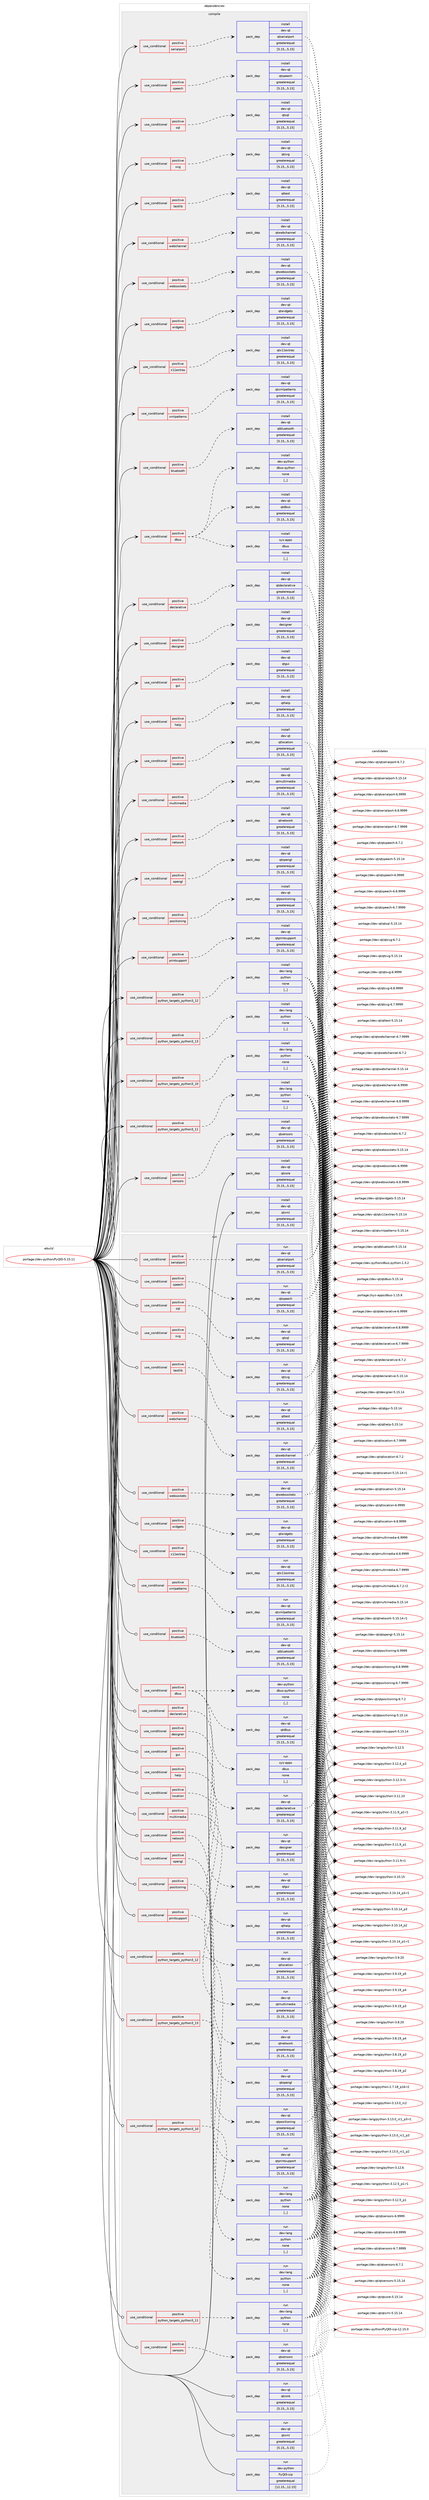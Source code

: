digraph prolog {

# *************
# Graph options
# *************

newrank=true;
concentrate=true;
compound=true;
graph [rankdir=LR,fontname=Helvetica,fontsize=10,ranksep=1.5];#, ranksep=2.5, nodesep=0.2];
edge  [arrowhead=vee];
node  [fontname=Helvetica,fontsize=10];

# **********
# The ebuild
# **********

subgraph cluster_leftcol {
color=gray;
label=<<i>ebuild</i>>;
id [label="portage://dev-python/PyQt5-5.15.11", color=red, width=4, href="../dev-python/PyQt5-5.15.11.svg"];
}

# ****************
# The dependencies
# ****************

subgraph cluster_midcol {
color=gray;
label=<<i>dependencies</i>>;
subgraph cluster_compile {
fillcolor="#eeeeee";
style=filled;
label=<<i>compile</i>>;
subgraph cond160771 {
dependency635204 [label=<<TABLE BORDER="0" CELLBORDER="1" CELLSPACING="0" CELLPADDING="4"><TR><TD ROWSPAN="3" CELLPADDING="10">use_conditional</TD></TR><TR><TD>positive</TD></TR><TR><TD>bluetooth</TD></TR></TABLE>>, shape=none, color=red];
subgraph pack469620 {
dependency635205 [label=<<TABLE BORDER="0" CELLBORDER="1" CELLSPACING="0" CELLPADDING="4" WIDTH="220"><TR><TD ROWSPAN="6" CELLPADDING="30">pack_dep</TD></TR><TR><TD WIDTH="110">install</TD></TR><TR><TD>dev-qt</TD></TR><TR><TD>qtbluetooth</TD></TR><TR><TD>greaterequal</TD></TR><TR><TD>[5.15,,,5.15]</TD></TR></TABLE>>, shape=none, color=blue];
}
dependency635204:e -> dependency635205:w [weight=20,style="dashed",arrowhead="vee"];
}
id:e -> dependency635204:w [weight=20,style="solid",arrowhead="vee"];
subgraph cond160772 {
dependency635206 [label=<<TABLE BORDER="0" CELLBORDER="1" CELLSPACING="0" CELLPADDING="4"><TR><TD ROWSPAN="3" CELLPADDING="10">use_conditional</TD></TR><TR><TD>positive</TD></TR><TR><TD>dbus</TD></TR></TABLE>>, shape=none, color=red];
subgraph pack469621 {
dependency635207 [label=<<TABLE BORDER="0" CELLBORDER="1" CELLSPACING="0" CELLPADDING="4" WIDTH="220"><TR><TD ROWSPAN="6" CELLPADDING="30">pack_dep</TD></TR><TR><TD WIDTH="110">install</TD></TR><TR><TD>dev-python</TD></TR><TR><TD>dbus-python</TD></TR><TR><TD>none</TD></TR><TR><TD>[,,]</TD></TR></TABLE>>, shape=none, color=blue];
}
dependency635206:e -> dependency635207:w [weight=20,style="dashed",arrowhead="vee"];
subgraph pack469622 {
dependency635208 [label=<<TABLE BORDER="0" CELLBORDER="1" CELLSPACING="0" CELLPADDING="4" WIDTH="220"><TR><TD ROWSPAN="6" CELLPADDING="30">pack_dep</TD></TR><TR><TD WIDTH="110">install</TD></TR><TR><TD>dev-qt</TD></TR><TR><TD>qtdbus</TD></TR><TR><TD>greaterequal</TD></TR><TR><TD>[5.15,,,5.15]</TD></TR></TABLE>>, shape=none, color=blue];
}
dependency635206:e -> dependency635208:w [weight=20,style="dashed",arrowhead="vee"];
subgraph pack469623 {
dependency635209 [label=<<TABLE BORDER="0" CELLBORDER="1" CELLSPACING="0" CELLPADDING="4" WIDTH="220"><TR><TD ROWSPAN="6" CELLPADDING="30">pack_dep</TD></TR><TR><TD WIDTH="110">install</TD></TR><TR><TD>sys-apps</TD></TR><TR><TD>dbus</TD></TR><TR><TD>none</TD></TR><TR><TD>[,,]</TD></TR></TABLE>>, shape=none, color=blue];
}
dependency635206:e -> dependency635209:w [weight=20,style="dashed",arrowhead="vee"];
}
id:e -> dependency635206:w [weight=20,style="solid",arrowhead="vee"];
subgraph cond160773 {
dependency635210 [label=<<TABLE BORDER="0" CELLBORDER="1" CELLSPACING="0" CELLPADDING="4"><TR><TD ROWSPAN="3" CELLPADDING="10">use_conditional</TD></TR><TR><TD>positive</TD></TR><TR><TD>declarative</TD></TR></TABLE>>, shape=none, color=red];
subgraph pack469624 {
dependency635211 [label=<<TABLE BORDER="0" CELLBORDER="1" CELLSPACING="0" CELLPADDING="4" WIDTH="220"><TR><TD ROWSPAN="6" CELLPADDING="30">pack_dep</TD></TR><TR><TD WIDTH="110">install</TD></TR><TR><TD>dev-qt</TD></TR><TR><TD>qtdeclarative</TD></TR><TR><TD>greaterequal</TD></TR><TR><TD>[5.15,,,5.15]</TD></TR></TABLE>>, shape=none, color=blue];
}
dependency635210:e -> dependency635211:w [weight=20,style="dashed",arrowhead="vee"];
}
id:e -> dependency635210:w [weight=20,style="solid",arrowhead="vee"];
subgraph cond160774 {
dependency635212 [label=<<TABLE BORDER="0" CELLBORDER="1" CELLSPACING="0" CELLPADDING="4"><TR><TD ROWSPAN="3" CELLPADDING="10">use_conditional</TD></TR><TR><TD>positive</TD></TR><TR><TD>designer</TD></TR></TABLE>>, shape=none, color=red];
subgraph pack469625 {
dependency635213 [label=<<TABLE BORDER="0" CELLBORDER="1" CELLSPACING="0" CELLPADDING="4" WIDTH="220"><TR><TD ROWSPAN="6" CELLPADDING="30">pack_dep</TD></TR><TR><TD WIDTH="110">install</TD></TR><TR><TD>dev-qt</TD></TR><TR><TD>designer</TD></TR><TR><TD>greaterequal</TD></TR><TR><TD>[5.15,,,5.15]</TD></TR></TABLE>>, shape=none, color=blue];
}
dependency635212:e -> dependency635213:w [weight=20,style="dashed",arrowhead="vee"];
}
id:e -> dependency635212:w [weight=20,style="solid",arrowhead="vee"];
subgraph cond160775 {
dependency635214 [label=<<TABLE BORDER="0" CELLBORDER="1" CELLSPACING="0" CELLPADDING="4"><TR><TD ROWSPAN="3" CELLPADDING="10">use_conditional</TD></TR><TR><TD>positive</TD></TR><TR><TD>gui</TD></TR></TABLE>>, shape=none, color=red];
subgraph pack469626 {
dependency635215 [label=<<TABLE BORDER="0" CELLBORDER="1" CELLSPACING="0" CELLPADDING="4" WIDTH="220"><TR><TD ROWSPAN="6" CELLPADDING="30">pack_dep</TD></TR><TR><TD WIDTH="110">install</TD></TR><TR><TD>dev-qt</TD></TR><TR><TD>qtgui</TD></TR><TR><TD>greaterequal</TD></TR><TR><TD>[5.15,,,5.15]</TD></TR></TABLE>>, shape=none, color=blue];
}
dependency635214:e -> dependency635215:w [weight=20,style="dashed",arrowhead="vee"];
}
id:e -> dependency635214:w [weight=20,style="solid",arrowhead="vee"];
subgraph cond160776 {
dependency635216 [label=<<TABLE BORDER="0" CELLBORDER="1" CELLSPACING="0" CELLPADDING="4"><TR><TD ROWSPAN="3" CELLPADDING="10">use_conditional</TD></TR><TR><TD>positive</TD></TR><TR><TD>help</TD></TR></TABLE>>, shape=none, color=red];
subgraph pack469627 {
dependency635217 [label=<<TABLE BORDER="0" CELLBORDER="1" CELLSPACING="0" CELLPADDING="4" WIDTH="220"><TR><TD ROWSPAN="6" CELLPADDING="30">pack_dep</TD></TR><TR><TD WIDTH="110">install</TD></TR><TR><TD>dev-qt</TD></TR><TR><TD>qthelp</TD></TR><TR><TD>greaterequal</TD></TR><TR><TD>[5.15,,,5.15]</TD></TR></TABLE>>, shape=none, color=blue];
}
dependency635216:e -> dependency635217:w [weight=20,style="dashed",arrowhead="vee"];
}
id:e -> dependency635216:w [weight=20,style="solid",arrowhead="vee"];
subgraph cond160777 {
dependency635218 [label=<<TABLE BORDER="0" CELLBORDER="1" CELLSPACING="0" CELLPADDING="4"><TR><TD ROWSPAN="3" CELLPADDING="10">use_conditional</TD></TR><TR><TD>positive</TD></TR><TR><TD>location</TD></TR></TABLE>>, shape=none, color=red];
subgraph pack469628 {
dependency635219 [label=<<TABLE BORDER="0" CELLBORDER="1" CELLSPACING="0" CELLPADDING="4" WIDTH="220"><TR><TD ROWSPAN="6" CELLPADDING="30">pack_dep</TD></TR><TR><TD WIDTH="110">install</TD></TR><TR><TD>dev-qt</TD></TR><TR><TD>qtlocation</TD></TR><TR><TD>greaterequal</TD></TR><TR><TD>[5.15,,,5.15]</TD></TR></TABLE>>, shape=none, color=blue];
}
dependency635218:e -> dependency635219:w [weight=20,style="dashed",arrowhead="vee"];
}
id:e -> dependency635218:w [weight=20,style="solid",arrowhead="vee"];
subgraph cond160778 {
dependency635220 [label=<<TABLE BORDER="0" CELLBORDER="1" CELLSPACING="0" CELLPADDING="4"><TR><TD ROWSPAN="3" CELLPADDING="10">use_conditional</TD></TR><TR><TD>positive</TD></TR><TR><TD>multimedia</TD></TR></TABLE>>, shape=none, color=red];
subgraph pack469629 {
dependency635221 [label=<<TABLE BORDER="0" CELLBORDER="1" CELLSPACING="0" CELLPADDING="4" WIDTH="220"><TR><TD ROWSPAN="6" CELLPADDING="30">pack_dep</TD></TR><TR><TD WIDTH="110">install</TD></TR><TR><TD>dev-qt</TD></TR><TR><TD>qtmultimedia</TD></TR><TR><TD>greaterequal</TD></TR><TR><TD>[5.15,,,5.15]</TD></TR></TABLE>>, shape=none, color=blue];
}
dependency635220:e -> dependency635221:w [weight=20,style="dashed",arrowhead="vee"];
}
id:e -> dependency635220:w [weight=20,style="solid",arrowhead="vee"];
subgraph cond160779 {
dependency635222 [label=<<TABLE BORDER="0" CELLBORDER="1" CELLSPACING="0" CELLPADDING="4"><TR><TD ROWSPAN="3" CELLPADDING="10">use_conditional</TD></TR><TR><TD>positive</TD></TR><TR><TD>network</TD></TR></TABLE>>, shape=none, color=red];
subgraph pack469630 {
dependency635223 [label=<<TABLE BORDER="0" CELLBORDER="1" CELLSPACING="0" CELLPADDING="4" WIDTH="220"><TR><TD ROWSPAN="6" CELLPADDING="30">pack_dep</TD></TR><TR><TD WIDTH="110">install</TD></TR><TR><TD>dev-qt</TD></TR><TR><TD>qtnetwork</TD></TR><TR><TD>greaterequal</TD></TR><TR><TD>[5.15,,,5.15]</TD></TR></TABLE>>, shape=none, color=blue];
}
dependency635222:e -> dependency635223:w [weight=20,style="dashed",arrowhead="vee"];
}
id:e -> dependency635222:w [weight=20,style="solid",arrowhead="vee"];
subgraph cond160780 {
dependency635224 [label=<<TABLE BORDER="0" CELLBORDER="1" CELLSPACING="0" CELLPADDING="4"><TR><TD ROWSPAN="3" CELLPADDING="10">use_conditional</TD></TR><TR><TD>positive</TD></TR><TR><TD>opengl</TD></TR></TABLE>>, shape=none, color=red];
subgraph pack469631 {
dependency635225 [label=<<TABLE BORDER="0" CELLBORDER="1" CELLSPACING="0" CELLPADDING="4" WIDTH="220"><TR><TD ROWSPAN="6" CELLPADDING="30">pack_dep</TD></TR><TR><TD WIDTH="110">install</TD></TR><TR><TD>dev-qt</TD></TR><TR><TD>qtopengl</TD></TR><TR><TD>greaterequal</TD></TR><TR><TD>[5.15,,,5.15]</TD></TR></TABLE>>, shape=none, color=blue];
}
dependency635224:e -> dependency635225:w [weight=20,style="dashed",arrowhead="vee"];
}
id:e -> dependency635224:w [weight=20,style="solid",arrowhead="vee"];
subgraph cond160781 {
dependency635226 [label=<<TABLE BORDER="0" CELLBORDER="1" CELLSPACING="0" CELLPADDING="4"><TR><TD ROWSPAN="3" CELLPADDING="10">use_conditional</TD></TR><TR><TD>positive</TD></TR><TR><TD>positioning</TD></TR></TABLE>>, shape=none, color=red];
subgraph pack469632 {
dependency635227 [label=<<TABLE BORDER="0" CELLBORDER="1" CELLSPACING="0" CELLPADDING="4" WIDTH="220"><TR><TD ROWSPAN="6" CELLPADDING="30">pack_dep</TD></TR><TR><TD WIDTH="110">install</TD></TR><TR><TD>dev-qt</TD></TR><TR><TD>qtpositioning</TD></TR><TR><TD>greaterequal</TD></TR><TR><TD>[5.15,,,5.15]</TD></TR></TABLE>>, shape=none, color=blue];
}
dependency635226:e -> dependency635227:w [weight=20,style="dashed",arrowhead="vee"];
}
id:e -> dependency635226:w [weight=20,style="solid",arrowhead="vee"];
subgraph cond160782 {
dependency635228 [label=<<TABLE BORDER="0" CELLBORDER="1" CELLSPACING="0" CELLPADDING="4"><TR><TD ROWSPAN="3" CELLPADDING="10">use_conditional</TD></TR><TR><TD>positive</TD></TR><TR><TD>printsupport</TD></TR></TABLE>>, shape=none, color=red];
subgraph pack469633 {
dependency635229 [label=<<TABLE BORDER="0" CELLBORDER="1" CELLSPACING="0" CELLPADDING="4" WIDTH="220"><TR><TD ROWSPAN="6" CELLPADDING="30">pack_dep</TD></TR><TR><TD WIDTH="110">install</TD></TR><TR><TD>dev-qt</TD></TR><TR><TD>qtprintsupport</TD></TR><TR><TD>greaterequal</TD></TR><TR><TD>[5.15,,,5.15]</TD></TR></TABLE>>, shape=none, color=blue];
}
dependency635228:e -> dependency635229:w [weight=20,style="dashed",arrowhead="vee"];
}
id:e -> dependency635228:w [weight=20,style="solid",arrowhead="vee"];
subgraph cond160783 {
dependency635230 [label=<<TABLE BORDER="0" CELLBORDER="1" CELLSPACING="0" CELLPADDING="4"><TR><TD ROWSPAN="3" CELLPADDING="10">use_conditional</TD></TR><TR><TD>positive</TD></TR><TR><TD>python_targets_python3_10</TD></TR></TABLE>>, shape=none, color=red];
subgraph pack469634 {
dependency635231 [label=<<TABLE BORDER="0" CELLBORDER="1" CELLSPACING="0" CELLPADDING="4" WIDTH="220"><TR><TD ROWSPAN="6" CELLPADDING="30">pack_dep</TD></TR><TR><TD WIDTH="110">install</TD></TR><TR><TD>dev-lang</TD></TR><TR><TD>python</TD></TR><TR><TD>none</TD></TR><TR><TD>[,,]</TD></TR></TABLE>>, shape=none, color=blue];
}
dependency635230:e -> dependency635231:w [weight=20,style="dashed",arrowhead="vee"];
}
id:e -> dependency635230:w [weight=20,style="solid",arrowhead="vee"];
subgraph cond160784 {
dependency635232 [label=<<TABLE BORDER="0" CELLBORDER="1" CELLSPACING="0" CELLPADDING="4"><TR><TD ROWSPAN="3" CELLPADDING="10">use_conditional</TD></TR><TR><TD>positive</TD></TR><TR><TD>python_targets_python3_11</TD></TR></TABLE>>, shape=none, color=red];
subgraph pack469635 {
dependency635233 [label=<<TABLE BORDER="0" CELLBORDER="1" CELLSPACING="0" CELLPADDING="4" WIDTH="220"><TR><TD ROWSPAN="6" CELLPADDING="30">pack_dep</TD></TR><TR><TD WIDTH="110">install</TD></TR><TR><TD>dev-lang</TD></TR><TR><TD>python</TD></TR><TR><TD>none</TD></TR><TR><TD>[,,]</TD></TR></TABLE>>, shape=none, color=blue];
}
dependency635232:e -> dependency635233:w [weight=20,style="dashed",arrowhead="vee"];
}
id:e -> dependency635232:w [weight=20,style="solid",arrowhead="vee"];
subgraph cond160785 {
dependency635234 [label=<<TABLE BORDER="0" CELLBORDER="1" CELLSPACING="0" CELLPADDING="4"><TR><TD ROWSPAN="3" CELLPADDING="10">use_conditional</TD></TR><TR><TD>positive</TD></TR><TR><TD>python_targets_python3_12</TD></TR></TABLE>>, shape=none, color=red];
subgraph pack469636 {
dependency635235 [label=<<TABLE BORDER="0" CELLBORDER="1" CELLSPACING="0" CELLPADDING="4" WIDTH="220"><TR><TD ROWSPAN="6" CELLPADDING="30">pack_dep</TD></TR><TR><TD WIDTH="110">install</TD></TR><TR><TD>dev-lang</TD></TR><TR><TD>python</TD></TR><TR><TD>none</TD></TR><TR><TD>[,,]</TD></TR></TABLE>>, shape=none, color=blue];
}
dependency635234:e -> dependency635235:w [weight=20,style="dashed",arrowhead="vee"];
}
id:e -> dependency635234:w [weight=20,style="solid",arrowhead="vee"];
subgraph cond160786 {
dependency635236 [label=<<TABLE BORDER="0" CELLBORDER="1" CELLSPACING="0" CELLPADDING="4"><TR><TD ROWSPAN="3" CELLPADDING="10">use_conditional</TD></TR><TR><TD>positive</TD></TR><TR><TD>python_targets_python3_13</TD></TR></TABLE>>, shape=none, color=red];
subgraph pack469637 {
dependency635237 [label=<<TABLE BORDER="0" CELLBORDER="1" CELLSPACING="0" CELLPADDING="4" WIDTH="220"><TR><TD ROWSPAN="6" CELLPADDING="30">pack_dep</TD></TR><TR><TD WIDTH="110">install</TD></TR><TR><TD>dev-lang</TD></TR><TR><TD>python</TD></TR><TR><TD>none</TD></TR><TR><TD>[,,]</TD></TR></TABLE>>, shape=none, color=blue];
}
dependency635236:e -> dependency635237:w [weight=20,style="dashed",arrowhead="vee"];
}
id:e -> dependency635236:w [weight=20,style="solid",arrowhead="vee"];
subgraph cond160787 {
dependency635238 [label=<<TABLE BORDER="0" CELLBORDER="1" CELLSPACING="0" CELLPADDING="4"><TR><TD ROWSPAN="3" CELLPADDING="10">use_conditional</TD></TR><TR><TD>positive</TD></TR><TR><TD>sensors</TD></TR></TABLE>>, shape=none, color=red];
subgraph pack469638 {
dependency635239 [label=<<TABLE BORDER="0" CELLBORDER="1" CELLSPACING="0" CELLPADDING="4" WIDTH="220"><TR><TD ROWSPAN="6" CELLPADDING="30">pack_dep</TD></TR><TR><TD WIDTH="110">install</TD></TR><TR><TD>dev-qt</TD></TR><TR><TD>qtsensors</TD></TR><TR><TD>greaterequal</TD></TR><TR><TD>[5.15,,,5.15]</TD></TR></TABLE>>, shape=none, color=blue];
}
dependency635238:e -> dependency635239:w [weight=20,style="dashed",arrowhead="vee"];
}
id:e -> dependency635238:w [weight=20,style="solid",arrowhead="vee"];
subgraph cond160788 {
dependency635240 [label=<<TABLE BORDER="0" CELLBORDER="1" CELLSPACING="0" CELLPADDING="4"><TR><TD ROWSPAN="3" CELLPADDING="10">use_conditional</TD></TR><TR><TD>positive</TD></TR><TR><TD>serialport</TD></TR></TABLE>>, shape=none, color=red];
subgraph pack469639 {
dependency635241 [label=<<TABLE BORDER="0" CELLBORDER="1" CELLSPACING="0" CELLPADDING="4" WIDTH="220"><TR><TD ROWSPAN="6" CELLPADDING="30">pack_dep</TD></TR><TR><TD WIDTH="110">install</TD></TR><TR><TD>dev-qt</TD></TR><TR><TD>qtserialport</TD></TR><TR><TD>greaterequal</TD></TR><TR><TD>[5.15,,,5.15]</TD></TR></TABLE>>, shape=none, color=blue];
}
dependency635240:e -> dependency635241:w [weight=20,style="dashed",arrowhead="vee"];
}
id:e -> dependency635240:w [weight=20,style="solid",arrowhead="vee"];
subgraph cond160789 {
dependency635242 [label=<<TABLE BORDER="0" CELLBORDER="1" CELLSPACING="0" CELLPADDING="4"><TR><TD ROWSPAN="3" CELLPADDING="10">use_conditional</TD></TR><TR><TD>positive</TD></TR><TR><TD>speech</TD></TR></TABLE>>, shape=none, color=red];
subgraph pack469640 {
dependency635243 [label=<<TABLE BORDER="0" CELLBORDER="1" CELLSPACING="0" CELLPADDING="4" WIDTH="220"><TR><TD ROWSPAN="6" CELLPADDING="30">pack_dep</TD></TR><TR><TD WIDTH="110">install</TD></TR><TR><TD>dev-qt</TD></TR><TR><TD>qtspeech</TD></TR><TR><TD>greaterequal</TD></TR><TR><TD>[5.15,,,5.15]</TD></TR></TABLE>>, shape=none, color=blue];
}
dependency635242:e -> dependency635243:w [weight=20,style="dashed",arrowhead="vee"];
}
id:e -> dependency635242:w [weight=20,style="solid",arrowhead="vee"];
subgraph cond160790 {
dependency635244 [label=<<TABLE BORDER="0" CELLBORDER="1" CELLSPACING="0" CELLPADDING="4"><TR><TD ROWSPAN="3" CELLPADDING="10">use_conditional</TD></TR><TR><TD>positive</TD></TR><TR><TD>sql</TD></TR></TABLE>>, shape=none, color=red];
subgraph pack469641 {
dependency635245 [label=<<TABLE BORDER="0" CELLBORDER="1" CELLSPACING="0" CELLPADDING="4" WIDTH="220"><TR><TD ROWSPAN="6" CELLPADDING="30">pack_dep</TD></TR><TR><TD WIDTH="110">install</TD></TR><TR><TD>dev-qt</TD></TR><TR><TD>qtsql</TD></TR><TR><TD>greaterequal</TD></TR><TR><TD>[5.15,,,5.15]</TD></TR></TABLE>>, shape=none, color=blue];
}
dependency635244:e -> dependency635245:w [weight=20,style="dashed",arrowhead="vee"];
}
id:e -> dependency635244:w [weight=20,style="solid",arrowhead="vee"];
subgraph cond160791 {
dependency635246 [label=<<TABLE BORDER="0" CELLBORDER="1" CELLSPACING="0" CELLPADDING="4"><TR><TD ROWSPAN="3" CELLPADDING="10">use_conditional</TD></TR><TR><TD>positive</TD></TR><TR><TD>svg</TD></TR></TABLE>>, shape=none, color=red];
subgraph pack469642 {
dependency635247 [label=<<TABLE BORDER="0" CELLBORDER="1" CELLSPACING="0" CELLPADDING="4" WIDTH="220"><TR><TD ROWSPAN="6" CELLPADDING="30">pack_dep</TD></TR><TR><TD WIDTH="110">install</TD></TR><TR><TD>dev-qt</TD></TR><TR><TD>qtsvg</TD></TR><TR><TD>greaterequal</TD></TR><TR><TD>[5.15,,,5.15]</TD></TR></TABLE>>, shape=none, color=blue];
}
dependency635246:e -> dependency635247:w [weight=20,style="dashed",arrowhead="vee"];
}
id:e -> dependency635246:w [weight=20,style="solid",arrowhead="vee"];
subgraph cond160792 {
dependency635248 [label=<<TABLE BORDER="0" CELLBORDER="1" CELLSPACING="0" CELLPADDING="4"><TR><TD ROWSPAN="3" CELLPADDING="10">use_conditional</TD></TR><TR><TD>positive</TD></TR><TR><TD>testlib</TD></TR></TABLE>>, shape=none, color=red];
subgraph pack469643 {
dependency635249 [label=<<TABLE BORDER="0" CELLBORDER="1" CELLSPACING="0" CELLPADDING="4" WIDTH="220"><TR><TD ROWSPAN="6" CELLPADDING="30">pack_dep</TD></TR><TR><TD WIDTH="110">install</TD></TR><TR><TD>dev-qt</TD></TR><TR><TD>qttest</TD></TR><TR><TD>greaterequal</TD></TR><TR><TD>[5.15,,,5.15]</TD></TR></TABLE>>, shape=none, color=blue];
}
dependency635248:e -> dependency635249:w [weight=20,style="dashed",arrowhead="vee"];
}
id:e -> dependency635248:w [weight=20,style="solid",arrowhead="vee"];
subgraph cond160793 {
dependency635250 [label=<<TABLE BORDER="0" CELLBORDER="1" CELLSPACING="0" CELLPADDING="4"><TR><TD ROWSPAN="3" CELLPADDING="10">use_conditional</TD></TR><TR><TD>positive</TD></TR><TR><TD>webchannel</TD></TR></TABLE>>, shape=none, color=red];
subgraph pack469644 {
dependency635251 [label=<<TABLE BORDER="0" CELLBORDER="1" CELLSPACING="0" CELLPADDING="4" WIDTH="220"><TR><TD ROWSPAN="6" CELLPADDING="30">pack_dep</TD></TR><TR><TD WIDTH="110">install</TD></TR><TR><TD>dev-qt</TD></TR><TR><TD>qtwebchannel</TD></TR><TR><TD>greaterequal</TD></TR><TR><TD>[5.15,,,5.15]</TD></TR></TABLE>>, shape=none, color=blue];
}
dependency635250:e -> dependency635251:w [weight=20,style="dashed",arrowhead="vee"];
}
id:e -> dependency635250:w [weight=20,style="solid",arrowhead="vee"];
subgraph cond160794 {
dependency635252 [label=<<TABLE BORDER="0" CELLBORDER="1" CELLSPACING="0" CELLPADDING="4"><TR><TD ROWSPAN="3" CELLPADDING="10">use_conditional</TD></TR><TR><TD>positive</TD></TR><TR><TD>websockets</TD></TR></TABLE>>, shape=none, color=red];
subgraph pack469645 {
dependency635253 [label=<<TABLE BORDER="0" CELLBORDER="1" CELLSPACING="0" CELLPADDING="4" WIDTH="220"><TR><TD ROWSPAN="6" CELLPADDING="30">pack_dep</TD></TR><TR><TD WIDTH="110">install</TD></TR><TR><TD>dev-qt</TD></TR><TR><TD>qtwebsockets</TD></TR><TR><TD>greaterequal</TD></TR><TR><TD>[5.15,,,5.15]</TD></TR></TABLE>>, shape=none, color=blue];
}
dependency635252:e -> dependency635253:w [weight=20,style="dashed",arrowhead="vee"];
}
id:e -> dependency635252:w [weight=20,style="solid",arrowhead="vee"];
subgraph cond160795 {
dependency635254 [label=<<TABLE BORDER="0" CELLBORDER="1" CELLSPACING="0" CELLPADDING="4"><TR><TD ROWSPAN="3" CELLPADDING="10">use_conditional</TD></TR><TR><TD>positive</TD></TR><TR><TD>widgets</TD></TR></TABLE>>, shape=none, color=red];
subgraph pack469646 {
dependency635255 [label=<<TABLE BORDER="0" CELLBORDER="1" CELLSPACING="0" CELLPADDING="4" WIDTH="220"><TR><TD ROWSPAN="6" CELLPADDING="30">pack_dep</TD></TR><TR><TD WIDTH="110">install</TD></TR><TR><TD>dev-qt</TD></TR><TR><TD>qtwidgets</TD></TR><TR><TD>greaterequal</TD></TR><TR><TD>[5.15,,,5.15]</TD></TR></TABLE>>, shape=none, color=blue];
}
dependency635254:e -> dependency635255:w [weight=20,style="dashed",arrowhead="vee"];
}
id:e -> dependency635254:w [weight=20,style="solid",arrowhead="vee"];
subgraph cond160796 {
dependency635256 [label=<<TABLE BORDER="0" CELLBORDER="1" CELLSPACING="0" CELLPADDING="4"><TR><TD ROWSPAN="3" CELLPADDING="10">use_conditional</TD></TR><TR><TD>positive</TD></TR><TR><TD>x11extras</TD></TR></TABLE>>, shape=none, color=red];
subgraph pack469647 {
dependency635257 [label=<<TABLE BORDER="0" CELLBORDER="1" CELLSPACING="0" CELLPADDING="4" WIDTH="220"><TR><TD ROWSPAN="6" CELLPADDING="30">pack_dep</TD></TR><TR><TD WIDTH="110">install</TD></TR><TR><TD>dev-qt</TD></TR><TR><TD>qtx11extras</TD></TR><TR><TD>greaterequal</TD></TR><TR><TD>[5.15,,,5.15]</TD></TR></TABLE>>, shape=none, color=blue];
}
dependency635256:e -> dependency635257:w [weight=20,style="dashed",arrowhead="vee"];
}
id:e -> dependency635256:w [weight=20,style="solid",arrowhead="vee"];
subgraph cond160797 {
dependency635258 [label=<<TABLE BORDER="0" CELLBORDER="1" CELLSPACING="0" CELLPADDING="4"><TR><TD ROWSPAN="3" CELLPADDING="10">use_conditional</TD></TR><TR><TD>positive</TD></TR><TR><TD>xmlpatterns</TD></TR></TABLE>>, shape=none, color=red];
subgraph pack469648 {
dependency635259 [label=<<TABLE BORDER="0" CELLBORDER="1" CELLSPACING="0" CELLPADDING="4" WIDTH="220"><TR><TD ROWSPAN="6" CELLPADDING="30">pack_dep</TD></TR><TR><TD WIDTH="110">install</TD></TR><TR><TD>dev-qt</TD></TR><TR><TD>qtxmlpatterns</TD></TR><TR><TD>greaterequal</TD></TR><TR><TD>[5.15,,,5.15]</TD></TR></TABLE>>, shape=none, color=blue];
}
dependency635258:e -> dependency635259:w [weight=20,style="dashed",arrowhead="vee"];
}
id:e -> dependency635258:w [weight=20,style="solid",arrowhead="vee"];
subgraph pack469649 {
dependency635260 [label=<<TABLE BORDER="0" CELLBORDER="1" CELLSPACING="0" CELLPADDING="4" WIDTH="220"><TR><TD ROWSPAN="6" CELLPADDING="30">pack_dep</TD></TR><TR><TD WIDTH="110">install</TD></TR><TR><TD>dev-qt</TD></TR><TR><TD>qtcore</TD></TR><TR><TD>greaterequal</TD></TR><TR><TD>[5.15,,,5.15]</TD></TR></TABLE>>, shape=none, color=blue];
}
id:e -> dependency635260:w [weight=20,style="solid",arrowhead="vee"];
subgraph pack469650 {
dependency635261 [label=<<TABLE BORDER="0" CELLBORDER="1" CELLSPACING="0" CELLPADDING="4" WIDTH="220"><TR><TD ROWSPAN="6" CELLPADDING="30">pack_dep</TD></TR><TR><TD WIDTH="110">install</TD></TR><TR><TD>dev-qt</TD></TR><TR><TD>qtxml</TD></TR><TR><TD>greaterequal</TD></TR><TR><TD>[5.15,,,5.15]</TD></TR></TABLE>>, shape=none, color=blue];
}
id:e -> dependency635261:w [weight=20,style="solid",arrowhead="vee"];
}
subgraph cluster_compileandrun {
fillcolor="#eeeeee";
style=filled;
label=<<i>compile and run</i>>;
}
subgraph cluster_run {
fillcolor="#eeeeee";
style=filled;
label=<<i>run</i>>;
subgraph cond160798 {
dependency635262 [label=<<TABLE BORDER="0" CELLBORDER="1" CELLSPACING="0" CELLPADDING="4"><TR><TD ROWSPAN="3" CELLPADDING="10">use_conditional</TD></TR><TR><TD>positive</TD></TR><TR><TD>bluetooth</TD></TR></TABLE>>, shape=none, color=red];
subgraph pack469651 {
dependency635263 [label=<<TABLE BORDER="0" CELLBORDER="1" CELLSPACING="0" CELLPADDING="4" WIDTH="220"><TR><TD ROWSPAN="6" CELLPADDING="30">pack_dep</TD></TR><TR><TD WIDTH="110">run</TD></TR><TR><TD>dev-qt</TD></TR><TR><TD>qtbluetooth</TD></TR><TR><TD>greaterequal</TD></TR><TR><TD>[5.15,,,5.15]</TD></TR></TABLE>>, shape=none, color=blue];
}
dependency635262:e -> dependency635263:w [weight=20,style="dashed",arrowhead="vee"];
}
id:e -> dependency635262:w [weight=20,style="solid",arrowhead="odot"];
subgraph cond160799 {
dependency635264 [label=<<TABLE BORDER="0" CELLBORDER="1" CELLSPACING="0" CELLPADDING="4"><TR><TD ROWSPAN="3" CELLPADDING="10">use_conditional</TD></TR><TR><TD>positive</TD></TR><TR><TD>dbus</TD></TR></TABLE>>, shape=none, color=red];
subgraph pack469652 {
dependency635265 [label=<<TABLE BORDER="0" CELLBORDER="1" CELLSPACING="0" CELLPADDING="4" WIDTH="220"><TR><TD ROWSPAN="6" CELLPADDING="30">pack_dep</TD></TR><TR><TD WIDTH="110">run</TD></TR><TR><TD>dev-python</TD></TR><TR><TD>dbus-python</TD></TR><TR><TD>none</TD></TR><TR><TD>[,,]</TD></TR></TABLE>>, shape=none, color=blue];
}
dependency635264:e -> dependency635265:w [weight=20,style="dashed",arrowhead="vee"];
subgraph pack469653 {
dependency635266 [label=<<TABLE BORDER="0" CELLBORDER="1" CELLSPACING="0" CELLPADDING="4" WIDTH="220"><TR><TD ROWSPAN="6" CELLPADDING="30">pack_dep</TD></TR><TR><TD WIDTH="110">run</TD></TR><TR><TD>dev-qt</TD></TR><TR><TD>qtdbus</TD></TR><TR><TD>greaterequal</TD></TR><TR><TD>[5.15,,,5.15]</TD></TR></TABLE>>, shape=none, color=blue];
}
dependency635264:e -> dependency635266:w [weight=20,style="dashed",arrowhead="vee"];
subgraph pack469654 {
dependency635267 [label=<<TABLE BORDER="0" CELLBORDER="1" CELLSPACING="0" CELLPADDING="4" WIDTH="220"><TR><TD ROWSPAN="6" CELLPADDING="30">pack_dep</TD></TR><TR><TD WIDTH="110">run</TD></TR><TR><TD>sys-apps</TD></TR><TR><TD>dbus</TD></TR><TR><TD>none</TD></TR><TR><TD>[,,]</TD></TR></TABLE>>, shape=none, color=blue];
}
dependency635264:e -> dependency635267:w [weight=20,style="dashed",arrowhead="vee"];
}
id:e -> dependency635264:w [weight=20,style="solid",arrowhead="odot"];
subgraph cond160800 {
dependency635268 [label=<<TABLE BORDER="0" CELLBORDER="1" CELLSPACING="0" CELLPADDING="4"><TR><TD ROWSPAN="3" CELLPADDING="10">use_conditional</TD></TR><TR><TD>positive</TD></TR><TR><TD>declarative</TD></TR></TABLE>>, shape=none, color=red];
subgraph pack469655 {
dependency635269 [label=<<TABLE BORDER="0" CELLBORDER="1" CELLSPACING="0" CELLPADDING="4" WIDTH="220"><TR><TD ROWSPAN="6" CELLPADDING="30">pack_dep</TD></TR><TR><TD WIDTH="110">run</TD></TR><TR><TD>dev-qt</TD></TR><TR><TD>qtdeclarative</TD></TR><TR><TD>greaterequal</TD></TR><TR><TD>[5.15,,,5.15]</TD></TR></TABLE>>, shape=none, color=blue];
}
dependency635268:e -> dependency635269:w [weight=20,style="dashed",arrowhead="vee"];
}
id:e -> dependency635268:w [weight=20,style="solid",arrowhead="odot"];
subgraph cond160801 {
dependency635270 [label=<<TABLE BORDER="0" CELLBORDER="1" CELLSPACING="0" CELLPADDING="4"><TR><TD ROWSPAN="3" CELLPADDING="10">use_conditional</TD></TR><TR><TD>positive</TD></TR><TR><TD>designer</TD></TR></TABLE>>, shape=none, color=red];
subgraph pack469656 {
dependency635271 [label=<<TABLE BORDER="0" CELLBORDER="1" CELLSPACING="0" CELLPADDING="4" WIDTH="220"><TR><TD ROWSPAN="6" CELLPADDING="30">pack_dep</TD></TR><TR><TD WIDTH="110">run</TD></TR><TR><TD>dev-qt</TD></TR><TR><TD>designer</TD></TR><TR><TD>greaterequal</TD></TR><TR><TD>[5.15,,,5.15]</TD></TR></TABLE>>, shape=none, color=blue];
}
dependency635270:e -> dependency635271:w [weight=20,style="dashed",arrowhead="vee"];
}
id:e -> dependency635270:w [weight=20,style="solid",arrowhead="odot"];
subgraph cond160802 {
dependency635272 [label=<<TABLE BORDER="0" CELLBORDER="1" CELLSPACING="0" CELLPADDING="4"><TR><TD ROWSPAN="3" CELLPADDING="10">use_conditional</TD></TR><TR><TD>positive</TD></TR><TR><TD>gui</TD></TR></TABLE>>, shape=none, color=red];
subgraph pack469657 {
dependency635273 [label=<<TABLE BORDER="0" CELLBORDER="1" CELLSPACING="0" CELLPADDING="4" WIDTH="220"><TR><TD ROWSPAN="6" CELLPADDING="30">pack_dep</TD></TR><TR><TD WIDTH="110">run</TD></TR><TR><TD>dev-qt</TD></TR><TR><TD>qtgui</TD></TR><TR><TD>greaterequal</TD></TR><TR><TD>[5.15,,,5.15]</TD></TR></TABLE>>, shape=none, color=blue];
}
dependency635272:e -> dependency635273:w [weight=20,style="dashed",arrowhead="vee"];
}
id:e -> dependency635272:w [weight=20,style="solid",arrowhead="odot"];
subgraph cond160803 {
dependency635274 [label=<<TABLE BORDER="0" CELLBORDER="1" CELLSPACING="0" CELLPADDING="4"><TR><TD ROWSPAN="3" CELLPADDING="10">use_conditional</TD></TR><TR><TD>positive</TD></TR><TR><TD>help</TD></TR></TABLE>>, shape=none, color=red];
subgraph pack469658 {
dependency635275 [label=<<TABLE BORDER="0" CELLBORDER="1" CELLSPACING="0" CELLPADDING="4" WIDTH="220"><TR><TD ROWSPAN="6" CELLPADDING="30">pack_dep</TD></TR><TR><TD WIDTH="110">run</TD></TR><TR><TD>dev-qt</TD></TR><TR><TD>qthelp</TD></TR><TR><TD>greaterequal</TD></TR><TR><TD>[5.15,,,5.15]</TD></TR></TABLE>>, shape=none, color=blue];
}
dependency635274:e -> dependency635275:w [weight=20,style="dashed",arrowhead="vee"];
}
id:e -> dependency635274:w [weight=20,style="solid",arrowhead="odot"];
subgraph cond160804 {
dependency635276 [label=<<TABLE BORDER="0" CELLBORDER="1" CELLSPACING="0" CELLPADDING="4"><TR><TD ROWSPAN="3" CELLPADDING="10">use_conditional</TD></TR><TR><TD>positive</TD></TR><TR><TD>location</TD></TR></TABLE>>, shape=none, color=red];
subgraph pack469659 {
dependency635277 [label=<<TABLE BORDER="0" CELLBORDER="1" CELLSPACING="0" CELLPADDING="4" WIDTH="220"><TR><TD ROWSPAN="6" CELLPADDING="30">pack_dep</TD></TR><TR><TD WIDTH="110">run</TD></TR><TR><TD>dev-qt</TD></TR><TR><TD>qtlocation</TD></TR><TR><TD>greaterequal</TD></TR><TR><TD>[5.15,,,5.15]</TD></TR></TABLE>>, shape=none, color=blue];
}
dependency635276:e -> dependency635277:w [weight=20,style="dashed",arrowhead="vee"];
}
id:e -> dependency635276:w [weight=20,style="solid",arrowhead="odot"];
subgraph cond160805 {
dependency635278 [label=<<TABLE BORDER="0" CELLBORDER="1" CELLSPACING="0" CELLPADDING="4"><TR><TD ROWSPAN="3" CELLPADDING="10">use_conditional</TD></TR><TR><TD>positive</TD></TR><TR><TD>multimedia</TD></TR></TABLE>>, shape=none, color=red];
subgraph pack469660 {
dependency635279 [label=<<TABLE BORDER="0" CELLBORDER="1" CELLSPACING="0" CELLPADDING="4" WIDTH="220"><TR><TD ROWSPAN="6" CELLPADDING="30">pack_dep</TD></TR><TR><TD WIDTH="110">run</TD></TR><TR><TD>dev-qt</TD></TR><TR><TD>qtmultimedia</TD></TR><TR><TD>greaterequal</TD></TR><TR><TD>[5.15,,,5.15]</TD></TR></TABLE>>, shape=none, color=blue];
}
dependency635278:e -> dependency635279:w [weight=20,style="dashed",arrowhead="vee"];
}
id:e -> dependency635278:w [weight=20,style="solid",arrowhead="odot"];
subgraph cond160806 {
dependency635280 [label=<<TABLE BORDER="0" CELLBORDER="1" CELLSPACING="0" CELLPADDING="4"><TR><TD ROWSPAN="3" CELLPADDING="10">use_conditional</TD></TR><TR><TD>positive</TD></TR><TR><TD>network</TD></TR></TABLE>>, shape=none, color=red];
subgraph pack469661 {
dependency635281 [label=<<TABLE BORDER="0" CELLBORDER="1" CELLSPACING="0" CELLPADDING="4" WIDTH="220"><TR><TD ROWSPAN="6" CELLPADDING="30">pack_dep</TD></TR><TR><TD WIDTH="110">run</TD></TR><TR><TD>dev-qt</TD></TR><TR><TD>qtnetwork</TD></TR><TR><TD>greaterequal</TD></TR><TR><TD>[5.15,,,5.15]</TD></TR></TABLE>>, shape=none, color=blue];
}
dependency635280:e -> dependency635281:w [weight=20,style="dashed",arrowhead="vee"];
}
id:e -> dependency635280:w [weight=20,style="solid",arrowhead="odot"];
subgraph cond160807 {
dependency635282 [label=<<TABLE BORDER="0" CELLBORDER="1" CELLSPACING="0" CELLPADDING="4"><TR><TD ROWSPAN="3" CELLPADDING="10">use_conditional</TD></TR><TR><TD>positive</TD></TR><TR><TD>opengl</TD></TR></TABLE>>, shape=none, color=red];
subgraph pack469662 {
dependency635283 [label=<<TABLE BORDER="0" CELLBORDER="1" CELLSPACING="0" CELLPADDING="4" WIDTH="220"><TR><TD ROWSPAN="6" CELLPADDING="30">pack_dep</TD></TR><TR><TD WIDTH="110">run</TD></TR><TR><TD>dev-qt</TD></TR><TR><TD>qtopengl</TD></TR><TR><TD>greaterequal</TD></TR><TR><TD>[5.15,,,5.15]</TD></TR></TABLE>>, shape=none, color=blue];
}
dependency635282:e -> dependency635283:w [weight=20,style="dashed",arrowhead="vee"];
}
id:e -> dependency635282:w [weight=20,style="solid",arrowhead="odot"];
subgraph cond160808 {
dependency635284 [label=<<TABLE BORDER="0" CELLBORDER="1" CELLSPACING="0" CELLPADDING="4"><TR><TD ROWSPAN="3" CELLPADDING="10">use_conditional</TD></TR><TR><TD>positive</TD></TR><TR><TD>positioning</TD></TR></TABLE>>, shape=none, color=red];
subgraph pack469663 {
dependency635285 [label=<<TABLE BORDER="0" CELLBORDER="1" CELLSPACING="0" CELLPADDING="4" WIDTH="220"><TR><TD ROWSPAN="6" CELLPADDING="30">pack_dep</TD></TR><TR><TD WIDTH="110">run</TD></TR><TR><TD>dev-qt</TD></TR><TR><TD>qtpositioning</TD></TR><TR><TD>greaterequal</TD></TR><TR><TD>[5.15,,,5.15]</TD></TR></TABLE>>, shape=none, color=blue];
}
dependency635284:e -> dependency635285:w [weight=20,style="dashed",arrowhead="vee"];
}
id:e -> dependency635284:w [weight=20,style="solid",arrowhead="odot"];
subgraph cond160809 {
dependency635286 [label=<<TABLE BORDER="0" CELLBORDER="1" CELLSPACING="0" CELLPADDING="4"><TR><TD ROWSPAN="3" CELLPADDING="10">use_conditional</TD></TR><TR><TD>positive</TD></TR><TR><TD>printsupport</TD></TR></TABLE>>, shape=none, color=red];
subgraph pack469664 {
dependency635287 [label=<<TABLE BORDER="0" CELLBORDER="1" CELLSPACING="0" CELLPADDING="4" WIDTH="220"><TR><TD ROWSPAN="6" CELLPADDING="30">pack_dep</TD></TR><TR><TD WIDTH="110">run</TD></TR><TR><TD>dev-qt</TD></TR><TR><TD>qtprintsupport</TD></TR><TR><TD>greaterequal</TD></TR><TR><TD>[5.15,,,5.15]</TD></TR></TABLE>>, shape=none, color=blue];
}
dependency635286:e -> dependency635287:w [weight=20,style="dashed",arrowhead="vee"];
}
id:e -> dependency635286:w [weight=20,style="solid",arrowhead="odot"];
subgraph cond160810 {
dependency635288 [label=<<TABLE BORDER="0" CELLBORDER="1" CELLSPACING="0" CELLPADDING="4"><TR><TD ROWSPAN="3" CELLPADDING="10">use_conditional</TD></TR><TR><TD>positive</TD></TR><TR><TD>python_targets_python3_10</TD></TR></TABLE>>, shape=none, color=red];
subgraph pack469665 {
dependency635289 [label=<<TABLE BORDER="0" CELLBORDER="1" CELLSPACING="0" CELLPADDING="4" WIDTH="220"><TR><TD ROWSPAN="6" CELLPADDING="30">pack_dep</TD></TR><TR><TD WIDTH="110">run</TD></TR><TR><TD>dev-lang</TD></TR><TR><TD>python</TD></TR><TR><TD>none</TD></TR><TR><TD>[,,]</TD></TR></TABLE>>, shape=none, color=blue];
}
dependency635288:e -> dependency635289:w [weight=20,style="dashed",arrowhead="vee"];
}
id:e -> dependency635288:w [weight=20,style="solid",arrowhead="odot"];
subgraph cond160811 {
dependency635290 [label=<<TABLE BORDER="0" CELLBORDER="1" CELLSPACING="0" CELLPADDING="4"><TR><TD ROWSPAN="3" CELLPADDING="10">use_conditional</TD></TR><TR><TD>positive</TD></TR><TR><TD>python_targets_python3_11</TD></TR></TABLE>>, shape=none, color=red];
subgraph pack469666 {
dependency635291 [label=<<TABLE BORDER="0" CELLBORDER="1" CELLSPACING="0" CELLPADDING="4" WIDTH="220"><TR><TD ROWSPAN="6" CELLPADDING="30">pack_dep</TD></TR><TR><TD WIDTH="110">run</TD></TR><TR><TD>dev-lang</TD></TR><TR><TD>python</TD></TR><TR><TD>none</TD></TR><TR><TD>[,,]</TD></TR></TABLE>>, shape=none, color=blue];
}
dependency635290:e -> dependency635291:w [weight=20,style="dashed",arrowhead="vee"];
}
id:e -> dependency635290:w [weight=20,style="solid",arrowhead="odot"];
subgraph cond160812 {
dependency635292 [label=<<TABLE BORDER="0" CELLBORDER="1" CELLSPACING="0" CELLPADDING="4"><TR><TD ROWSPAN="3" CELLPADDING="10">use_conditional</TD></TR><TR><TD>positive</TD></TR><TR><TD>python_targets_python3_12</TD></TR></TABLE>>, shape=none, color=red];
subgraph pack469667 {
dependency635293 [label=<<TABLE BORDER="0" CELLBORDER="1" CELLSPACING="0" CELLPADDING="4" WIDTH="220"><TR><TD ROWSPAN="6" CELLPADDING="30">pack_dep</TD></TR><TR><TD WIDTH="110">run</TD></TR><TR><TD>dev-lang</TD></TR><TR><TD>python</TD></TR><TR><TD>none</TD></TR><TR><TD>[,,]</TD></TR></TABLE>>, shape=none, color=blue];
}
dependency635292:e -> dependency635293:w [weight=20,style="dashed",arrowhead="vee"];
}
id:e -> dependency635292:w [weight=20,style="solid",arrowhead="odot"];
subgraph cond160813 {
dependency635294 [label=<<TABLE BORDER="0" CELLBORDER="1" CELLSPACING="0" CELLPADDING="4"><TR><TD ROWSPAN="3" CELLPADDING="10">use_conditional</TD></TR><TR><TD>positive</TD></TR><TR><TD>python_targets_python3_13</TD></TR></TABLE>>, shape=none, color=red];
subgraph pack469668 {
dependency635295 [label=<<TABLE BORDER="0" CELLBORDER="1" CELLSPACING="0" CELLPADDING="4" WIDTH="220"><TR><TD ROWSPAN="6" CELLPADDING="30">pack_dep</TD></TR><TR><TD WIDTH="110">run</TD></TR><TR><TD>dev-lang</TD></TR><TR><TD>python</TD></TR><TR><TD>none</TD></TR><TR><TD>[,,]</TD></TR></TABLE>>, shape=none, color=blue];
}
dependency635294:e -> dependency635295:w [weight=20,style="dashed",arrowhead="vee"];
}
id:e -> dependency635294:w [weight=20,style="solid",arrowhead="odot"];
subgraph cond160814 {
dependency635296 [label=<<TABLE BORDER="0" CELLBORDER="1" CELLSPACING="0" CELLPADDING="4"><TR><TD ROWSPAN="3" CELLPADDING="10">use_conditional</TD></TR><TR><TD>positive</TD></TR><TR><TD>sensors</TD></TR></TABLE>>, shape=none, color=red];
subgraph pack469669 {
dependency635297 [label=<<TABLE BORDER="0" CELLBORDER="1" CELLSPACING="0" CELLPADDING="4" WIDTH="220"><TR><TD ROWSPAN="6" CELLPADDING="30">pack_dep</TD></TR><TR><TD WIDTH="110">run</TD></TR><TR><TD>dev-qt</TD></TR><TR><TD>qtsensors</TD></TR><TR><TD>greaterequal</TD></TR><TR><TD>[5.15,,,5.15]</TD></TR></TABLE>>, shape=none, color=blue];
}
dependency635296:e -> dependency635297:w [weight=20,style="dashed",arrowhead="vee"];
}
id:e -> dependency635296:w [weight=20,style="solid",arrowhead="odot"];
subgraph cond160815 {
dependency635298 [label=<<TABLE BORDER="0" CELLBORDER="1" CELLSPACING="0" CELLPADDING="4"><TR><TD ROWSPAN="3" CELLPADDING="10">use_conditional</TD></TR><TR><TD>positive</TD></TR><TR><TD>serialport</TD></TR></TABLE>>, shape=none, color=red];
subgraph pack469670 {
dependency635299 [label=<<TABLE BORDER="0" CELLBORDER="1" CELLSPACING="0" CELLPADDING="4" WIDTH="220"><TR><TD ROWSPAN="6" CELLPADDING="30">pack_dep</TD></TR><TR><TD WIDTH="110">run</TD></TR><TR><TD>dev-qt</TD></TR><TR><TD>qtserialport</TD></TR><TR><TD>greaterequal</TD></TR><TR><TD>[5.15,,,5.15]</TD></TR></TABLE>>, shape=none, color=blue];
}
dependency635298:e -> dependency635299:w [weight=20,style="dashed",arrowhead="vee"];
}
id:e -> dependency635298:w [weight=20,style="solid",arrowhead="odot"];
subgraph cond160816 {
dependency635300 [label=<<TABLE BORDER="0" CELLBORDER="1" CELLSPACING="0" CELLPADDING="4"><TR><TD ROWSPAN="3" CELLPADDING="10">use_conditional</TD></TR><TR><TD>positive</TD></TR><TR><TD>speech</TD></TR></TABLE>>, shape=none, color=red];
subgraph pack469671 {
dependency635301 [label=<<TABLE BORDER="0" CELLBORDER="1" CELLSPACING="0" CELLPADDING="4" WIDTH="220"><TR><TD ROWSPAN="6" CELLPADDING="30">pack_dep</TD></TR><TR><TD WIDTH="110">run</TD></TR><TR><TD>dev-qt</TD></TR><TR><TD>qtspeech</TD></TR><TR><TD>greaterequal</TD></TR><TR><TD>[5.15,,,5.15]</TD></TR></TABLE>>, shape=none, color=blue];
}
dependency635300:e -> dependency635301:w [weight=20,style="dashed",arrowhead="vee"];
}
id:e -> dependency635300:w [weight=20,style="solid",arrowhead="odot"];
subgraph cond160817 {
dependency635302 [label=<<TABLE BORDER="0" CELLBORDER="1" CELLSPACING="0" CELLPADDING="4"><TR><TD ROWSPAN="3" CELLPADDING="10">use_conditional</TD></TR><TR><TD>positive</TD></TR><TR><TD>sql</TD></TR></TABLE>>, shape=none, color=red];
subgraph pack469672 {
dependency635303 [label=<<TABLE BORDER="0" CELLBORDER="1" CELLSPACING="0" CELLPADDING="4" WIDTH="220"><TR><TD ROWSPAN="6" CELLPADDING="30">pack_dep</TD></TR><TR><TD WIDTH="110">run</TD></TR><TR><TD>dev-qt</TD></TR><TR><TD>qtsql</TD></TR><TR><TD>greaterequal</TD></TR><TR><TD>[5.15,,,5.15]</TD></TR></TABLE>>, shape=none, color=blue];
}
dependency635302:e -> dependency635303:w [weight=20,style="dashed",arrowhead="vee"];
}
id:e -> dependency635302:w [weight=20,style="solid",arrowhead="odot"];
subgraph cond160818 {
dependency635304 [label=<<TABLE BORDER="0" CELLBORDER="1" CELLSPACING="0" CELLPADDING="4"><TR><TD ROWSPAN="3" CELLPADDING="10">use_conditional</TD></TR><TR><TD>positive</TD></TR><TR><TD>svg</TD></TR></TABLE>>, shape=none, color=red];
subgraph pack469673 {
dependency635305 [label=<<TABLE BORDER="0" CELLBORDER="1" CELLSPACING="0" CELLPADDING="4" WIDTH="220"><TR><TD ROWSPAN="6" CELLPADDING="30">pack_dep</TD></TR><TR><TD WIDTH="110">run</TD></TR><TR><TD>dev-qt</TD></TR><TR><TD>qtsvg</TD></TR><TR><TD>greaterequal</TD></TR><TR><TD>[5.15,,,5.15]</TD></TR></TABLE>>, shape=none, color=blue];
}
dependency635304:e -> dependency635305:w [weight=20,style="dashed",arrowhead="vee"];
}
id:e -> dependency635304:w [weight=20,style="solid",arrowhead="odot"];
subgraph cond160819 {
dependency635306 [label=<<TABLE BORDER="0" CELLBORDER="1" CELLSPACING="0" CELLPADDING="4"><TR><TD ROWSPAN="3" CELLPADDING="10">use_conditional</TD></TR><TR><TD>positive</TD></TR><TR><TD>testlib</TD></TR></TABLE>>, shape=none, color=red];
subgraph pack469674 {
dependency635307 [label=<<TABLE BORDER="0" CELLBORDER="1" CELLSPACING="0" CELLPADDING="4" WIDTH="220"><TR><TD ROWSPAN="6" CELLPADDING="30">pack_dep</TD></TR><TR><TD WIDTH="110">run</TD></TR><TR><TD>dev-qt</TD></TR><TR><TD>qttest</TD></TR><TR><TD>greaterequal</TD></TR><TR><TD>[5.15,,,5.15]</TD></TR></TABLE>>, shape=none, color=blue];
}
dependency635306:e -> dependency635307:w [weight=20,style="dashed",arrowhead="vee"];
}
id:e -> dependency635306:w [weight=20,style="solid",arrowhead="odot"];
subgraph cond160820 {
dependency635308 [label=<<TABLE BORDER="0" CELLBORDER="1" CELLSPACING="0" CELLPADDING="4"><TR><TD ROWSPAN="3" CELLPADDING="10">use_conditional</TD></TR><TR><TD>positive</TD></TR><TR><TD>webchannel</TD></TR></TABLE>>, shape=none, color=red];
subgraph pack469675 {
dependency635309 [label=<<TABLE BORDER="0" CELLBORDER="1" CELLSPACING="0" CELLPADDING="4" WIDTH="220"><TR><TD ROWSPAN="6" CELLPADDING="30">pack_dep</TD></TR><TR><TD WIDTH="110">run</TD></TR><TR><TD>dev-qt</TD></TR><TR><TD>qtwebchannel</TD></TR><TR><TD>greaterequal</TD></TR><TR><TD>[5.15,,,5.15]</TD></TR></TABLE>>, shape=none, color=blue];
}
dependency635308:e -> dependency635309:w [weight=20,style="dashed",arrowhead="vee"];
}
id:e -> dependency635308:w [weight=20,style="solid",arrowhead="odot"];
subgraph cond160821 {
dependency635310 [label=<<TABLE BORDER="0" CELLBORDER="1" CELLSPACING="0" CELLPADDING="4"><TR><TD ROWSPAN="3" CELLPADDING="10">use_conditional</TD></TR><TR><TD>positive</TD></TR><TR><TD>websockets</TD></TR></TABLE>>, shape=none, color=red];
subgraph pack469676 {
dependency635311 [label=<<TABLE BORDER="0" CELLBORDER="1" CELLSPACING="0" CELLPADDING="4" WIDTH="220"><TR><TD ROWSPAN="6" CELLPADDING="30">pack_dep</TD></TR><TR><TD WIDTH="110">run</TD></TR><TR><TD>dev-qt</TD></TR><TR><TD>qtwebsockets</TD></TR><TR><TD>greaterequal</TD></TR><TR><TD>[5.15,,,5.15]</TD></TR></TABLE>>, shape=none, color=blue];
}
dependency635310:e -> dependency635311:w [weight=20,style="dashed",arrowhead="vee"];
}
id:e -> dependency635310:w [weight=20,style="solid",arrowhead="odot"];
subgraph cond160822 {
dependency635312 [label=<<TABLE BORDER="0" CELLBORDER="1" CELLSPACING="0" CELLPADDING="4"><TR><TD ROWSPAN="3" CELLPADDING="10">use_conditional</TD></TR><TR><TD>positive</TD></TR><TR><TD>widgets</TD></TR></TABLE>>, shape=none, color=red];
subgraph pack469677 {
dependency635313 [label=<<TABLE BORDER="0" CELLBORDER="1" CELLSPACING="0" CELLPADDING="4" WIDTH="220"><TR><TD ROWSPAN="6" CELLPADDING="30">pack_dep</TD></TR><TR><TD WIDTH="110">run</TD></TR><TR><TD>dev-qt</TD></TR><TR><TD>qtwidgets</TD></TR><TR><TD>greaterequal</TD></TR><TR><TD>[5.15,,,5.15]</TD></TR></TABLE>>, shape=none, color=blue];
}
dependency635312:e -> dependency635313:w [weight=20,style="dashed",arrowhead="vee"];
}
id:e -> dependency635312:w [weight=20,style="solid",arrowhead="odot"];
subgraph cond160823 {
dependency635314 [label=<<TABLE BORDER="0" CELLBORDER="1" CELLSPACING="0" CELLPADDING="4"><TR><TD ROWSPAN="3" CELLPADDING="10">use_conditional</TD></TR><TR><TD>positive</TD></TR><TR><TD>x11extras</TD></TR></TABLE>>, shape=none, color=red];
subgraph pack469678 {
dependency635315 [label=<<TABLE BORDER="0" CELLBORDER="1" CELLSPACING="0" CELLPADDING="4" WIDTH="220"><TR><TD ROWSPAN="6" CELLPADDING="30">pack_dep</TD></TR><TR><TD WIDTH="110">run</TD></TR><TR><TD>dev-qt</TD></TR><TR><TD>qtx11extras</TD></TR><TR><TD>greaterequal</TD></TR><TR><TD>[5.15,,,5.15]</TD></TR></TABLE>>, shape=none, color=blue];
}
dependency635314:e -> dependency635315:w [weight=20,style="dashed",arrowhead="vee"];
}
id:e -> dependency635314:w [weight=20,style="solid",arrowhead="odot"];
subgraph cond160824 {
dependency635316 [label=<<TABLE BORDER="0" CELLBORDER="1" CELLSPACING="0" CELLPADDING="4"><TR><TD ROWSPAN="3" CELLPADDING="10">use_conditional</TD></TR><TR><TD>positive</TD></TR><TR><TD>xmlpatterns</TD></TR></TABLE>>, shape=none, color=red];
subgraph pack469679 {
dependency635317 [label=<<TABLE BORDER="0" CELLBORDER="1" CELLSPACING="0" CELLPADDING="4" WIDTH="220"><TR><TD ROWSPAN="6" CELLPADDING="30">pack_dep</TD></TR><TR><TD WIDTH="110">run</TD></TR><TR><TD>dev-qt</TD></TR><TR><TD>qtxmlpatterns</TD></TR><TR><TD>greaterequal</TD></TR><TR><TD>[5.15,,,5.15]</TD></TR></TABLE>>, shape=none, color=blue];
}
dependency635316:e -> dependency635317:w [weight=20,style="dashed",arrowhead="vee"];
}
id:e -> dependency635316:w [weight=20,style="solid",arrowhead="odot"];
subgraph pack469680 {
dependency635318 [label=<<TABLE BORDER="0" CELLBORDER="1" CELLSPACING="0" CELLPADDING="4" WIDTH="220"><TR><TD ROWSPAN="6" CELLPADDING="30">pack_dep</TD></TR><TR><TD WIDTH="110">run</TD></TR><TR><TD>dev-python</TD></TR><TR><TD>PyQt5-sip</TD></TR><TR><TD>greaterequal</TD></TR><TR><TD>[12.15,,,12.15]</TD></TR></TABLE>>, shape=none, color=blue];
}
id:e -> dependency635318:w [weight=20,style="solid",arrowhead="odot"];
subgraph pack469681 {
dependency635319 [label=<<TABLE BORDER="0" CELLBORDER="1" CELLSPACING="0" CELLPADDING="4" WIDTH="220"><TR><TD ROWSPAN="6" CELLPADDING="30">pack_dep</TD></TR><TR><TD WIDTH="110">run</TD></TR><TR><TD>dev-qt</TD></TR><TR><TD>qtcore</TD></TR><TR><TD>greaterequal</TD></TR><TR><TD>[5.15,,,5.15]</TD></TR></TABLE>>, shape=none, color=blue];
}
id:e -> dependency635319:w [weight=20,style="solid",arrowhead="odot"];
subgraph pack469682 {
dependency635320 [label=<<TABLE BORDER="0" CELLBORDER="1" CELLSPACING="0" CELLPADDING="4" WIDTH="220"><TR><TD ROWSPAN="6" CELLPADDING="30">pack_dep</TD></TR><TR><TD WIDTH="110">run</TD></TR><TR><TD>dev-qt</TD></TR><TR><TD>qtxml</TD></TR><TR><TD>greaterequal</TD></TR><TR><TD>[5.15,,,5.15]</TD></TR></TABLE>>, shape=none, color=blue];
}
id:e -> dependency635320:w [weight=20,style="solid",arrowhead="odot"];
}
}

# **************
# The candidates
# **************

subgraph cluster_choices {
rank=same;
color=gray;
label=<<i>candidates</i>>;

subgraph choice469620 {
color=black;
nodesep=1;
choice1001011184511311647113116981081171011161111111161044553464953464952 [label="portage://dev-qt/qtbluetooth-5.15.14", color=red, width=4,href="../dev-qt/qtbluetooth-5.15.14.svg"];
dependency635205:e -> choice1001011184511311647113116981081171011161111111161044553464953464952:w [style=dotted,weight="100"];
}
subgraph choice469621 {
color=black;
nodesep=1;
choice10010111845112121116104111110471009811711545112121116104111110454946514650 [label="portage://dev-python/dbus-python-1.3.2", color=red, width=4,href="../dev-python/dbus-python-1.3.2.svg"];
dependency635207:e -> choice10010111845112121116104111110471009811711545112121116104111110454946514650:w [style=dotted,weight="100"];
}
subgraph choice469622 {
color=black;
nodesep=1;
choice1001011184511311647113116100981171154553464953464952 [label="portage://dev-qt/qtdbus-5.15.14", color=red, width=4,href="../dev-qt/qtdbus-5.15.14.svg"];
dependency635208:e -> choice1001011184511311647113116100981171154553464953464952:w [style=dotted,weight="100"];
}
subgraph choice469623 {
color=black;
nodesep=1;
choice1151211154597112112115471009811711545494649534656 [label="portage://sys-apps/dbus-1.15.8", color=red, width=4,href="../sys-apps/dbus-1.15.8.svg"];
dependency635209:e -> choice1151211154597112112115471009811711545494649534656:w [style=dotted,weight="100"];
}
subgraph choice469624 {
color=black;
nodesep=1;
choice100101118451131164711311610010199108971149711610511810145544657575757 [label="portage://dev-qt/qtdeclarative-6.9999", color=red, width=4,href="../dev-qt/qtdeclarative-6.9999.svg"];
choice1001011184511311647113116100101991089711497116105118101455446564657575757 [label="portage://dev-qt/qtdeclarative-6.8.9999", color=red, width=4,href="../dev-qt/qtdeclarative-6.8.9999.svg"];
choice1001011184511311647113116100101991089711497116105118101455446554657575757 [label="portage://dev-qt/qtdeclarative-6.7.9999", color=red, width=4,href="../dev-qt/qtdeclarative-6.7.9999.svg"];
choice1001011184511311647113116100101991089711497116105118101455446554650 [label="portage://dev-qt/qtdeclarative-6.7.2", color=red, width=4,href="../dev-qt/qtdeclarative-6.7.2.svg"];
choice10010111845113116471131161001019910897114971161051181014553464953464952 [label="portage://dev-qt/qtdeclarative-5.15.14", color=red, width=4,href="../dev-qt/qtdeclarative-5.15.14.svg"];
dependency635211:e -> choice100101118451131164711311610010199108971149711610511810145544657575757:w [style=dotted,weight="100"];
dependency635211:e -> choice1001011184511311647113116100101991089711497116105118101455446564657575757:w [style=dotted,weight="100"];
dependency635211:e -> choice1001011184511311647113116100101991089711497116105118101455446554657575757:w [style=dotted,weight="100"];
dependency635211:e -> choice1001011184511311647113116100101991089711497116105118101455446554650:w [style=dotted,weight="100"];
dependency635211:e -> choice10010111845113116471131161001019910897114971161051181014553464953464952:w [style=dotted,weight="100"];
}
subgraph choice469625 {
color=black;
nodesep=1;
choice10010111845113116471001011151051031101011144553464953464952 [label="portage://dev-qt/designer-5.15.14", color=red, width=4,href="../dev-qt/designer-5.15.14.svg"];
dependency635213:e -> choice10010111845113116471001011151051031101011144553464953464952:w [style=dotted,weight="100"];
}
subgraph choice469626 {
color=black;
nodesep=1;
choice10010111845113116471131161031171054553464953464952 [label="portage://dev-qt/qtgui-5.15.14", color=red, width=4,href="../dev-qt/qtgui-5.15.14.svg"];
dependency635215:e -> choice10010111845113116471131161031171054553464953464952:w [style=dotted,weight="100"];
}
subgraph choice469627 {
color=black;
nodesep=1;
choice10010111845113116471131161041011081124553464953464952 [label="portage://dev-qt/qthelp-5.15.14", color=red, width=4,href="../dev-qt/qthelp-5.15.14.svg"];
dependency635217:e -> choice10010111845113116471131161041011081124553464953464952:w [style=dotted,weight="100"];
}
subgraph choice469628 {
color=black;
nodesep=1;
choice1001011184511311647113116108111999711610511111045544657575757 [label="portage://dev-qt/qtlocation-6.9999", color=red, width=4,href="../dev-qt/qtlocation-6.9999.svg"];
choice10010111845113116471131161081119997116105111110455446564657575757 [label="portage://dev-qt/qtlocation-6.8.9999", color=red, width=4,href="../dev-qt/qtlocation-6.8.9999.svg"];
choice10010111845113116471131161081119997116105111110455446554657575757 [label="portage://dev-qt/qtlocation-6.7.9999", color=red, width=4,href="../dev-qt/qtlocation-6.7.9999.svg"];
choice10010111845113116471131161081119997116105111110455446554650 [label="portage://dev-qt/qtlocation-6.7.2", color=red, width=4,href="../dev-qt/qtlocation-6.7.2.svg"];
choice1001011184511311647113116108111999711610511111045534649534649524511449 [label="portage://dev-qt/qtlocation-5.15.14-r1", color=red, width=4,href="../dev-qt/qtlocation-5.15.14-r1.svg"];
choice100101118451131164711311610811199971161051111104553464953464952 [label="portage://dev-qt/qtlocation-5.15.14", color=red, width=4,href="../dev-qt/qtlocation-5.15.14.svg"];
dependency635219:e -> choice1001011184511311647113116108111999711610511111045544657575757:w [style=dotted,weight="100"];
dependency635219:e -> choice10010111845113116471131161081119997116105111110455446564657575757:w [style=dotted,weight="100"];
dependency635219:e -> choice10010111845113116471131161081119997116105111110455446554657575757:w [style=dotted,weight="100"];
dependency635219:e -> choice10010111845113116471131161081119997116105111110455446554650:w [style=dotted,weight="100"];
dependency635219:e -> choice1001011184511311647113116108111999711610511111045534649534649524511449:w [style=dotted,weight="100"];
dependency635219:e -> choice100101118451131164711311610811199971161051111104553464953464952:w [style=dotted,weight="100"];
}
subgraph choice469629 {
color=black;
nodesep=1;
choice10010111845113116471131161091171081161051091011001059745544657575757 [label="portage://dev-qt/qtmultimedia-6.9999", color=red, width=4,href="../dev-qt/qtmultimedia-6.9999.svg"];
choice100101118451131164711311610911710811610510910110010597455446564657575757 [label="portage://dev-qt/qtmultimedia-6.8.9999", color=red, width=4,href="../dev-qt/qtmultimedia-6.8.9999.svg"];
choice100101118451131164711311610911710811610510910110010597455446554657575757 [label="portage://dev-qt/qtmultimedia-6.7.9999", color=red, width=4,href="../dev-qt/qtmultimedia-6.7.9999.svg"];
choice1001011184511311647113116109117108116105109101100105974554465546504511450 [label="portage://dev-qt/qtmultimedia-6.7.2-r2", color=red, width=4,href="../dev-qt/qtmultimedia-6.7.2-r2.svg"];
choice1001011184511311647113116109117108116105109101100105974553464953464952 [label="portage://dev-qt/qtmultimedia-5.15.14", color=red, width=4,href="../dev-qt/qtmultimedia-5.15.14.svg"];
dependency635221:e -> choice10010111845113116471131161091171081161051091011001059745544657575757:w [style=dotted,weight="100"];
dependency635221:e -> choice100101118451131164711311610911710811610510910110010597455446564657575757:w [style=dotted,weight="100"];
dependency635221:e -> choice100101118451131164711311610911710811610510910110010597455446554657575757:w [style=dotted,weight="100"];
dependency635221:e -> choice1001011184511311647113116109117108116105109101100105974554465546504511450:w [style=dotted,weight="100"];
dependency635221:e -> choice1001011184511311647113116109117108116105109101100105974553464953464952:w [style=dotted,weight="100"];
}
subgraph choice469630 {
color=black;
nodesep=1;
choice100101118451131164711311611010111611911111410745534649534649524511449 [label="portage://dev-qt/qtnetwork-5.15.14-r1", color=red, width=4,href="../dev-qt/qtnetwork-5.15.14-r1.svg"];
dependency635223:e -> choice100101118451131164711311611010111611911111410745534649534649524511449:w [style=dotted,weight="100"];
}
subgraph choice469631 {
color=black;
nodesep=1;
choice10010111845113116471131161111121011101031084553464953464952 [label="portage://dev-qt/qtopengl-5.15.14", color=red, width=4,href="../dev-qt/qtopengl-5.15.14.svg"];
dependency635225:e -> choice10010111845113116471131161111121011101031084553464953464952:w [style=dotted,weight="100"];
}
subgraph choice469632 {
color=black;
nodesep=1;
choice100101118451131164711311611211111510511610511111010511010345544657575757 [label="portage://dev-qt/qtpositioning-6.9999", color=red, width=4,href="../dev-qt/qtpositioning-6.9999.svg"];
choice1001011184511311647113116112111115105116105111110105110103455446564657575757 [label="portage://dev-qt/qtpositioning-6.8.9999", color=red, width=4,href="../dev-qt/qtpositioning-6.8.9999.svg"];
choice1001011184511311647113116112111115105116105111110105110103455446554657575757 [label="portage://dev-qt/qtpositioning-6.7.9999", color=red, width=4,href="../dev-qt/qtpositioning-6.7.9999.svg"];
choice1001011184511311647113116112111115105116105111110105110103455446554650 [label="portage://dev-qt/qtpositioning-6.7.2", color=red, width=4,href="../dev-qt/qtpositioning-6.7.2.svg"];
choice10010111845113116471131161121111151051161051111101051101034553464953464952 [label="portage://dev-qt/qtpositioning-5.15.14", color=red, width=4,href="../dev-qt/qtpositioning-5.15.14.svg"];
dependency635227:e -> choice100101118451131164711311611211111510511610511111010511010345544657575757:w [style=dotted,weight="100"];
dependency635227:e -> choice1001011184511311647113116112111115105116105111110105110103455446564657575757:w [style=dotted,weight="100"];
dependency635227:e -> choice1001011184511311647113116112111115105116105111110105110103455446554657575757:w [style=dotted,weight="100"];
dependency635227:e -> choice1001011184511311647113116112111115105116105111110105110103455446554650:w [style=dotted,weight="100"];
dependency635227:e -> choice10010111845113116471131161121111151051161051111101051101034553464953464952:w [style=dotted,weight="100"];
}
subgraph choice469633 {
color=black;
nodesep=1;
choice10010111845113116471131161121141051101161151171121121111141164553464953464952 [label="portage://dev-qt/qtprintsupport-5.15.14", color=red, width=4,href="../dev-qt/qtprintsupport-5.15.14.svg"];
dependency635229:e -> choice10010111845113116471131161121141051101161151171121121111141164553464953464952:w [style=dotted,weight="100"];
}
subgraph choice469634 {
color=black;
nodesep=1;
choice10010111845108971101034711212111610411111045514649514648951149950 [label="portage://dev-lang/python-3.13.0_rc2", color=red, width=4,href="../dev-lang/python-3.13.0_rc2.svg"];
choice1001011184510897110103471121211161041111104551464951464895114994995112514511449 [label="portage://dev-lang/python-3.13.0_rc1_p3-r1", color=red, width=4,href="../dev-lang/python-3.13.0_rc1_p3-r1.svg"];
choice100101118451089711010347112121116104111110455146495146489511499499511251 [label="portage://dev-lang/python-3.13.0_rc1_p3", color=red, width=4,href="../dev-lang/python-3.13.0_rc1_p3.svg"];
choice100101118451089711010347112121116104111110455146495146489511499499511250 [label="portage://dev-lang/python-3.13.0_rc1_p2", color=red, width=4,href="../dev-lang/python-3.13.0_rc1_p2.svg"];
choice10010111845108971101034711212111610411111045514649504654 [label="portage://dev-lang/python-3.12.6", color=red, width=4,href="../dev-lang/python-3.12.6.svg"];
choice1001011184510897110103471121211161041111104551464950465395112494511449 [label="portage://dev-lang/python-3.12.5_p1-r1", color=red, width=4,href="../dev-lang/python-3.12.5_p1-r1.svg"];
choice100101118451089711010347112121116104111110455146495046539511249 [label="portage://dev-lang/python-3.12.5_p1", color=red, width=4,href="../dev-lang/python-3.12.5_p1.svg"];
choice10010111845108971101034711212111610411111045514649504653 [label="portage://dev-lang/python-3.12.5", color=red, width=4,href="../dev-lang/python-3.12.5.svg"];
choice100101118451089711010347112121116104111110455146495046529511251 [label="portage://dev-lang/python-3.12.4_p3", color=red, width=4,href="../dev-lang/python-3.12.4_p3.svg"];
choice100101118451089711010347112121116104111110455146495046514511449 [label="portage://dev-lang/python-3.12.3-r1", color=red, width=4,href="../dev-lang/python-3.12.3-r1.svg"];
choice1001011184510897110103471121211161041111104551464949464948 [label="portage://dev-lang/python-3.11.10", color=red, width=4,href="../dev-lang/python-3.11.10.svg"];
choice1001011184510897110103471121211161041111104551464949465795112504511449 [label="portage://dev-lang/python-3.11.9_p2-r1", color=red, width=4,href="../dev-lang/python-3.11.9_p2-r1.svg"];
choice100101118451089711010347112121116104111110455146494946579511250 [label="portage://dev-lang/python-3.11.9_p2", color=red, width=4,href="../dev-lang/python-3.11.9_p2.svg"];
choice100101118451089711010347112121116104111110455146494946579511249 [label="portage://dev-lang/python-3.11.9_p1", color=red, width=4,href="../dev-lang/python-3.11.9_p1.svg"];
choice100101118451089711010347112121116104111110455146494946574511449 [label="portage://dev-lang/python-3.11.9-r1", color=red, width=4,href="../dev-lang/python-3.11.9-r1.svg"];
choice1001011184510897110103471121211161041111104551464948464953 [label="portage://dev-lang/python-3.10.15", color=red, width=4,href="../dev-lang/python-3.10.15.svg"];
choice100101118451089711010347112121116104111110455146494846495295112514511449 [label="portage://dev-lang/python-3.10.14_p3-r1", color=red, width=4,href="../dev-lang/python-3.10.14_p3-r1.svg"];
choice10010111845108971101034711212111610411111045514649484649529511251 [label="portage://dev-lang/python-3.10.14_p3", color=red, width=4,href="../dev-lang/python-3.10.14_p3.svg"];
choice10010111845108971101034711212111610411111045514649484649529511250 [label="portage://dev-lang/python-3.10.14_p2", color=red, width=4,href="../dev-lang/python-3.10.14_p2.svg"];
choice100101118451089711010347112121116104111110455146494846495295112494511449 [label="portage://dev-lang/python-3.10.14_p1-r1", color=red, width=4,href="../dev-lang/python-3.10.14_p1-r1.svg"];
choice10010111845108971101034711212111610411111045514657465048 [label="portage://dev-lang/python-3.9.20", color=red, width=4,href="../dev-lang/python-3.9.20.svg"];
choice100101118451089711010347112121116104111110455146574649579511253 [label="portage://dev-lang/python-3.9.19_p5", color=red, width=4,href="../dev-lang/python-3.9.19_p5.svg"];
choice100101118451089711010347112121116104111110455146574649579511252 [label="portage://dev-lang/python-3.9.19_p4", color=red, width=4,href="../dev-lang/python-3.9.19_p4.svg"];
choice100101118451089711010347112121116104111110455146574649579511251 [label="portage://dev-lang/python-3.9.19_p3", color=red, width=4,href="../dev-lang/python-3.9.19_p3.svg"];
choice10010111845108971101034711212111610411111045514656465048 [label="portage://dev-lang/python-3.8.20", color=red, width=4,href="../dev-lang/python-3.8.20.svg"];
choice100101118451089711010347112121116104111110455146564649579511252 [label="portage://dev-lang/python-3.8.19_p4", color=red, width=4,href="../dev-lang/python-3.8.19_p4.svg"];
choice100101118451089711010347112121116104111110455146564649579511251 [label="portage://dev-lang/python-3.8.19_p3", color=red, width=4,href="../dev-lang/python-3.8.19_p3.svg"];
choice100101118451089711010347112121116104111110455146564649579511250 [label="portage://dev-lang/python-3.8.19_p2", color=red, width=4,href="../dev-lang/python-3.8.19_p2.svg"];
choice100101118451089711010347112121116104111110455046554649569511249544511450 [label="portage://dev-lang/python-2.7.18_p16-r2", color=red, width=4,href="../dev-lang/python-2.7.18_p16-r2.svg"];
dependency635231:e -> choice10010111845108971101034711212111610411111045514649514648951149950:w [style=dotted,weight="100"];
dependency635231:e -> choice1001011184510897110103471121211161041111104551464951464895114994995112514511449:w [style=dotted,weight="100"];
dependency635231:e -> choice100101118451089711010347112121116104111110455146495146489511499499511251:w [style=dotted,weight="100"];
dependency635231:e -> choice100101118451089711010347112121116104111110455146495146489511499499511250:w [style=dotted,weight="100"];
dependency635231:e -> choice10010111845108971101034711212111610411111045514649504654:w [style=dotted,weight="100"];
dependency635231:e -> choice1001011184510897110103471121211161041111104551464950465395112494511449:w [style=dotted,weight="100"];
dependency635231:e -> choice100101118451089711010347112121116104111110455146495046539511249:w [style=dotted,weight="100"];
dependency635231:e -> choice10010111845108971101034711212111610411111045514649504653:w [style=dotted,weight="100"];
dependency635231:e -> choice100101118451089711010347112121116104111110455146495046529511251:w [style=dotted,weight="100"];
dependency635231:e -> choice100101118451089711010347112121116104111110455146495046514511449:w [style=dotted,weight="100"];
dependency635231:e -> choice1001011184510897110103471121211161041111104551464949464948:w [style=dotted,weight="100"];
dependency635231:e -> choice1001011184510897110103471121211161041111104551464949465795112504511449:w [style=dotted,weight="100"];
dependency635231:e -> choice100101118451089711010347112121116104111110455146494946579511250:w [style=dotted,weight="100"];
dependency635231:e -> choice100101118451089711010347112121116104111110455146494946579511249:w [style=dotted,weight="100"];
dependency635231:e -> choice100101118451089711010347112121116104111110455146494946574511449:w [style=dotted,weight="100"];
dependency635231:e -> choice1001011184510897110103471121211161041111104551464948464953:w [style=dotted,weight="100"];
dependency635231:e -> choice100101118451089711010347112121116104111110455146494846495295112514511449:w [style=dotted,weight="100"];
dependency635231:e -> choice10010111845108971101034711212111610411111045514649484649529511251:w [style=dotted,weight="100"];
dependency635231:e -> choice10010111845108971101034711212111610411111045514649484649529511250:w [style=dotted,weight="100"];
dependency635231:e -> choice100101118451089711010347112121116104111110455146494846495295112494511449:w [style=dotted,weight="100"];
dependency635231:e -> choice10010111845108971101034711212111610411111045514657465048:w [style=dotted,weight="100"];
dependency635231:e -> choice100101118451089711010347112121116104111110455146574649579511253:w [style=dotted,weight="100"];
dependency635231:e -> choice100101118451089711010347112121116104111110455146574649579511252:w [style=dotted,weight="100"];
dependency635231:e -> choice100101118451089711010347112121116104111110455146574649579511251:w [style=dotted,weight="100"];
dependency635231:e -> choice10010111845108971101034711212111610411111045514656465048:w [style=dotted,weight="100"];
dependency635231:e -> choice100101118451089711010347112121116104111110455146564649579511252:w [style=dotted,weight="100"];
dependency635231:e -> choice100101118451089711010347112121116104111110455146564649579511251:w [style=dotted,weight="100"];
dependency635231:e -> choice100101118451089711010347112121116104111110455146564649579511250:w [style=dotted,weight="100"];
dependency635231:e -> choice100101118451089711010347112121116104111110455046554649569511249544511450:w [style=dotted,weight="100"];
}
subgraph choice469635 {
color=black;
nodesep=1;
choice10010111845108971101034711212111610411111045514649514648951149950 [label="portage://dev-lang/python-3.13.0_rc2", color=red, width=4,href="../dev-lang/python-3.13.0_rc2.svg"];
choice1001011184510897110103471121211161041111104551464951464895114994995112514511449 [label="portage://dev-lang/python-3.13.0_rc1_p3-r1", color=red, width=4,href="../dev-lang/python-3.13.0_rc1_p3-r1.svg"];
choice100101118451089711010347112121116104111110455146495146489511499499511251 [label="portage://dev-lang/python-3.13.0_rc1_p3", color=red, width=4,href="../dev-lang/python-3.13.0_rc1_p3.svg"];
choice100101118451089711010347112121116104111110455146495146489511499499511250 [label="portage://dev-lang/python-3.13.0_rc1_p2", color=red, width=4,href="../dev-lang/python-3.13.0_rc1_p2.svg"];
choice10010111845108971101034711212111610411111045514649504654 [label="portage://dev-lang/python-3.12.6", color=red, width=4,href="../dev-lang/python-3.12.6.svg"];
choice1001011184510897110103471121211161041111104551464950465395112494511449 [label="portage://dev-lang/python-3.12.5_p1-r1", color=red, width=4,href="../dev-lang/python-3.12.5_p1-r1.svg"];
choice100101118451089711010347112121116104111110455146495046539511249 [label="portage://dev-lang/python-3.12.5_p1", color=red, width=4,href="../dev-lang/python-3.12.5_p1.svg"];
choice10010111845108971101034711212111610411111045514649504653 [label="portage://dev-lang/python-3.12.5", color=red, width=4,href="../dev-lang/python-3.12.5.svg"];
choice100101118451089711010347112121116104111110455146495046529511251 [label="portage://dev-lang/python-3.12.4_p3", color=red, width=4,href="../dev-lang/python-3.12.4_p3.svg"];
choice100101118451089711010347112121116104111110455146495046514511449 [label="portage://dev-lang/python-3.12.3-r1", color=red, width=4,href="../dev-lang/python-3.12.3-r1.svg"];
choice1001011184510897110103471121211161041111104551464949464948 [label="portage://dev-lang/python-3.11.10", color=red, width=4,href="../dev-lang/python-3.11.10.svg"];
choice1001011184510897110103471121211161041111104551464949465795112504511449 [label="portage://dev-lang/python-3.11.9_p2-r1", color=red, width=4,href="../dev-lang/python-3.11.9_p2-r1.svg"];
choice100101118451089711010347112121116104111110455146494946579511250 [label="portage://dev-lang/python-3.11.9_p2", color=red, width=4,href="../dev-lang/python-3.11.9_p2.svg"];
choice100101118451089711010347112121116104111110455146494946579511249 [label="portage://dev-lang/python-3.11.9_p1", color=red, width=4,href="../dev-lang/python-3.11.9_p1.svg"];
choice100101118451089711010347112121116104111110455146494946574511449 [label="portage://dev-lang/python-3.11.9-r1", color=red, width=4,href="../dev-lang/python-3.11.9-r1.svg"];
choice1001011184510897110103471121211161041111104551464948464953 [label="portage://dev-lang/python-3.10.15", color=red, width=4,href="../dev-lang/python-3.10.15.svg"];
choice100101118451089711010347112121116104111110455146494846495295112514511449 [label="portage://dev-lang/python-3.10.14_p3-r1", color=red, width=4,href="../dev-lang/python-3.10.14_p3-r1.svg"];
choice10010111845108971101034711212111610411111045514649484649529511251 [label="portage://dev-lang/python-3.10.14_p3", color=red, width=4,href="../dev-lang/python-3.10.14_p3.svg"];
choice10010111845108971101034711212111610411111045514649484649529511250 [label="portage://dev-lang/python-3.10.14_p2", color=red, width=4,href="../dev-lang/python-3.10.14_p2.svg"];
choice100101118451089711010347112121116104111110455146494846495295112494511449 [label="portage://dev-lang/python-3.10.14_p1-r1", color=red, width=4,href="../dev-lang/python-3.10.14_p1-r1.svg"];
choice10010111845108971101034711212111610411111045514657465048 [label="portage://dev-lang/python-3.9.20", color=red, width=4,href="../dev-lang/python-3.9.20.svg"];
choice100101118451089711010347112121116104111110455146574649579511253 [label="portage://dev-lang/python-3.9.19_p5", color=red, width=4,href="../dev-lang/python-3.9.19_p5.svg"];
choice100101118451089711010347112121116104111110455146574649579511252 [label="portage://dev-lang/python-3.9.19_p4", color=red, width=4,href="../dev-lang/python-3.9.19_p4.svg"];
choice100101118451089711010347112121116104111110455146574649579511251 [label="portage://dev-lang/python-3.9.19_p3", color=red, width=4,href="../dev-lang/python-3.9.19_p3.svg"];
choice10010111845108971101034711212111610411111045514656465048 [label="portage://dev-lang/python-3.8.20", color=red, width=4,href="../dev-lang/python-3.8.20.svg"];
choice100101118451089711010347112121116104111110455146564649579511252 [label="portage://dev-lang/python-3.8.19_p4", color=red, width=4,href="../dev-lang/python-3.8.19_p4.svg"];
choice100101118451089711010347112121116104111110455146564649579511251 [label="portage://dev-lang/python-3.8.19_p3", color=red, width=4,href="../dev-lang/python-3.8.19_p3.svg"];
choice100101118451089711010347112121116104111110455146564649579511250 [label="portage://dev-lang/python-3.8.19_p2", color=red, width=4,href="../dev-lang/python-3.8.19_p2.svg"];
choice100101118451089711010347112121116104111110455046554649569511249544511450 [label="portage://dev-lang/python-2.7.18_p16-r2", color=red, width=4,href="../dev-lang/python-2.7.18_p16-r2.svg"];
dependency635233:e -> choice10010111845108971101034711212111610411111045514649514648951149950:w [style=dotted,weight="100"];
dependency635233:e -> choice1001011184510897110103471121211161041111104551464951464895114994995112514511449:w [style=dotted,weight="100"];
dependency635233:e -> choice100101118451089711010347112121116104111110455146495146489511499499511251:w [style=dotted,weight="100"];
dependency635233:e -> choice100101118451089711010347112121116104111110455146495146489511499499511250:w [style=dotted,weight="100"];
dependency635233:e -> choice10010111845108971101034711212111610411111045514649504654:w [style=dotted,weight="100"];
dependency635233:e -> choice1001011184510897110103471121211161041111104551464950465395112494511449:w [style=dotted,weight="100"];
dependency635233:e -> choice100101118451089711010347112121116104111110455146495046539511249:w [style=dotted,weight="100"];
dependency635233:e -> choice10010111845108971101034711212111610411111045514649504653:w [style=dotted,weight="100"];
dependency635233:e -> choice100101118451089711010347112121116104111110455146495046529511251:w [style=dotted,weight="100"];
dependency635233:e -> choice100101118451089711010347112121116104111110455146495046514511449:w [style=dotted,weight="100"];
dependency635233:e -> choice1001011184510897110103471121211161041111104551464949464948:w [style=dotted,weight="100"];
dependency635233:e -> choice1001011184510897110103471121211161041111104551464949465795112504511449:w [style=dotted,weight="100"];
dependency635233:e -> choice100101118451089711010347112121116104111110455146494946579511250:w [style=dotted,weight="100"];
dependency635233:e -> choice100101118451089711010347112121116104111110455146494946579511249:w [style=dotted,weight="100"];
dependency635233:e -> choice100101118451089711010347112121116104111110455146494946574511449:w [style=dotted,weight="100"];
dependency635233:e -> choice1001011184510897110103471121211161041111104551464948464953:w [style=dotted,weight="100"];
dependency635233:e -> choice100101118451089711010347112121116104111110455146494846495295112514511449:w [style=dotted,weight="100"];
dependency635233:e -> choice10010111845108971101034711212111610411111045514649484649529511251:w [style=dotted,weight="100"];
dependency635233:e -> choice10010111845108971101034711212111610411111045514649484649529511250:w [style=dotted,weight="100"];
dependency635233:e -> choice100101118451089711010347112121116104111110455146494846495295112494511449:w [style=dotted,weight="100"];
dependency635233:e -> choice10010111845108971101034711212111610411111045514657465048:w [style=dotted,weight="100"];
dependency635233:e -> choice100101118451089711010347112121116104111110455146574649579511253:w [style=dotted,weight="100"];
dependency635233:e -> choice100101118451089711010347112121116104111110455146574649579511252:w [style=dotted,weight="100"];
dependency635233:e -> choice100101118451089711010347112121116104111110455146574649579511251:w [style=dotted,weight="100"];
dependency635233:e -> choice10010111845108971101034711212111610411111045514656465048:w [style=dotted,weight="100"];
dependency635233:e -> choice100101118451089711010347112121116104111110455146564649579511252:w [style=dotted,weight="100"];
dependency635233:e -> choice100101118451089711010347112121116104111110455146564649579511251:w [style=dotted,weight="100"];
dependency635233:e -> choice100101118451089711010347112121116104111110455146564649579511250:w [style=dotted,weight="100"];
dependency635233:e -> choice100101118451089711010347112121116104111110455046554649569511249544511450:w [style=dotted,weight="100"];
}
subgraph choice469636 {
color=black;
nodesep=1;
choice10010111845108971101034711212111610411111045514649514648951149950 [label="portage://dev-lang/python-3.13.0_rc2", color=red, width=4,href="../dev-lang/python-3.13.0_rc2.svg"];
choice1001011184510897110103471121211161041111104551464951464895114994995112514511449 [label="portage://dev-lang/python-3.13.0_rc1_p3-r1", color=red, width=4,href="../dev-lang/python-3.13.0_rc1_p3-r1.svg"];
choice100101118451089711010347112121116104111110455146495146489511499499511251 [label="portage://dev-lang/python-3.13.0_rc1_p3", color=red, width=4,href="../dev-lang/python-3.13.0_rc1_p3.svg"];
choice100101118451089711010347112121116104111110455146495146489511499499511250 [label="portage://dev-lang/python-3.13.0_rc1_p2", color=red, width=4,href="../dev-lang/python-3.13.0_rc1_p2.svg"];
choice10010111845108971101034711212111610411111045514649504654 [label="portage://dev-lang/python-3.12.6", color=red, width=4,href="../dev-lang/python-3.12.6.svg"];
choice1001011184510897110103471121211161041111104551464950465395112494511449 [label="portage://dev-lang/python-3.12.5_p1-r1", color=red, width=4,href="../dev-lang/python-3.12.5_p1-r1.svg"];
choice100101118451089711010347112121116104111110455146495046539511249 [label="portage://dev-lang/python-3.12.5_p1", color=red, width=4,href="../dev-lang/python-3.12.5_p1.svg"];
choice10010111845108971101034711212111610411111045514649504653 [label="portage://dev-lang/python-3.12.5", color=red, width=4,href="../dev-lang/python-3.12.5.svg"];
choice100101118451089711010347112121116104111110455146495046529511251 [label="portage://dev-lang/python-3.12.4_p3", color=red, width=4,href="../dev-lang/python-3.12.4_p3.svg"];
choice100101118451089711010347112121116104111110455146495046514511449 [label="portage://dev-lang/python-3.12.3-r1", color=red, width=4,href="../dev-lang/python-3.12.3-r1.svg"];
choice1001011184510897110103471121211161041111104551464949464948 [label="portage://dev-lang/python-3.11.10", color=red, width=4,href="../dev-lang/python-3.11.10.svg"];
choice1001011184510897110103471121211161041111104551464949465795112504511449 [label="portage://dev-lang/python-3.11.9_p2-r1", color=red, width=4,href="../dev-lang/python-3.11.9_p2-r1.svg"];
choice100101118451089711010347112121116104111110455146494946579511250 [label="portage://dev-lang/python-3.11.9_p2", color=red, width=4,href="../dev-lang/python-3.11.9_p2.svg"];
choice100101118451089711010347112121116104111110455146494946579511249 [label="portage://dev-lang/python-3.11.9_p1", color=red, width=4,href="../dev-lang/python-3.11.9_p1.svg"];
choice100101118451089711010347112121116104111110455146494946574511449 [label="portage://dev-lang/python-3.11.9-r1", color=red, width=4,href="../dev-lang/python-3.11.9-r1.svg"];
choice1001011184510897110103471121211161041111104551464948464953 [label="portage://dev-lang/python-3.10.15", color=red, width=4,href="../dev-lang/python-3.10.15.svg"];
choice100101118451089711010347112121116104111110455146494846495295112514511449 [label="portage://dev-lang/python-3.10.14_p3-r1", color=red, width=4,href="../dev-lang/python-3.10.14_p3-r1.svg"];
choice10010111845108971101034711212111610411111045514649484649529511251 [label="portage://dev-lang/python-3.10.14_p3", color=red, width=4,href="../dev-lang/python-3.10.14_p3.svg"];
choice10010111845108971101034711212111610411111045514649484649529511250 [label="portage://dev-lang/python-3.10.14_p2", color=red, width=4,href="../dev-lang/python-3.10.14_p2.svg"];
choice100101118451089711010347112121116104111110455146494846495295112494511449 [label="portage://dev-lang/python-3.10.14_p1-r1", color=red, width=4,href="../dev-lang/python-3.10.14_p1-r1.svg"];
choice10010111845108971101034711212111610411111045514657465048 [label="portage://dev-lang/python-3.9.20", color=red, width=4,href="../dev-lang/python-3.9.20.svg"];
choice100101118451089711010347112121116104111110455146574649579511253 [label="portage://dev-lang/python-3.9.19_p5", color=red, width=4,href="../dev-lang/python-3.9.19_p5.svg"];
choice100101118451089711010347112121116104111110455146574649579511252 [label="portage://dev-lang/python-3.9.19_p4", color=red, width=4,href="../dev-lang/python-3.9.19_p4.svg"];
choice100101118451089711010347112121116104111110455146574649579511251 [label="portage://dev-lang/python-3.9.19_p3", color=red, width=4,href="../dev-lang/python-3.9.19_p3.svg"];
choice10010111845108971101034711212111610411111045514656465048 [label="portage://dev-lang/python-3.8.20", color=red, width=4,href="../dev-lang/python-3.8.20.svg"];
choice100101118451089711010347112121116104111110455146564649579511252 [label="portage://dev-lang/python-3.8.19_p4", color=red, width=4,href="../dev-lang/python-3.8.19_p4.svg"];
choice100101118451089711010347112121116104111110455146564649579511251 [label="portage://dev-lang/python-3.8.19_p3", color=red, width=4,href="../dev-lang/python-3.8.19_p3.svg"];
choice100101118451089711010347112121116104111110455146564649579511250 [label="portage://dev-lang/python-3.8.19_p2", color=red, width=4,href="../dev-lang/python-3.8.19_p2.svg"];
choice100101118451089711010347112121116104111110455046554649569511249544511450 [label="portage://dev-lang/python-2.7.18_p16-r2", color=red, width=4,href="../dev-lang/python-2.7.18_p16-r2.svg"];
dependency635235:e -> choice10010111845108971101034711212111610411111045514649514648951149950:w [style=dotted,weight="100"];
dependency635235:e -> choice1001011184510897110103471121211161041111104551464951464895114994995112514511449:w [style=dotted,weight="100"];
dependency635235:e -> choice100101118451089711010347112121116104111110455146495146489511499499511251:w [style=dotted,weight="100"];
dependency635235:e -> choice100101118451089711010347112121116104111110455146495146489511499499511250:w [style=dotted,weight="100"];
dependency635235:e -> choice10010111845108971101034711212111610411111045514649504654:w [style=dotted,weight="100"];
dependency635235:e -> choice1001011184510897110103471121211161041111104551464950465395112494511449:w [style=dotted,weight="100"];
dependency635235:e -> choice100101118451089711010347112121116104111110455146495046539511249:w [style=dotted,weight="100"];
dependency635235:e -> choice10010111845108971101034711212111610411111045514649504653:w [style=dotted,weight="100"];
dependency635235:e -> choice100101118451089711010347112121116104111110455146495046529511251:w [style=dotted,weight="100"];
dependency635235:e -> choice100101118451089711010347112121116104111110455146495046514511449:w [style=dotted,weight="100"];
dependency635235:e -> choice1001011184510897110103471121211161041111104551464949464948:w [style=dotted,weight="100"];
dependency635235:e -> choice1001011184510897110103471121211161041111104551464949465795112504511449:w [style=dotted,weight="100"];
dependency635235:e -> choice100101118451089711010347112121116104111110455146494946579511250:w [style=dotted,weight="100"];
dependency635235:e -> choice100101118451089711010347112121116104111110455146494946579511249:w [style=dotted,weight="100"];
dependency635235:e -> choice100101118451089711010347112121116104111110455146494946574511449:w [style=dotted,weight="100"];
dependency635235:e -> choice1001011184510897110103471121211161041111104551464948464953:w [style=dotted,weight="100"];
dependency635235:e -> choice100101118451089711010347112121116104111110455146494846495295112514511449:w [style=dotted,weight="100"];
dependency635235:e -> choice10010111845108971101034711212111610411111045514649484649529511251:w [style=dotted,weight="100"];
dependency635235:e -> choice10010111845108971101034711212111610411111045514649484649529511250:w [style=dotted,weight="100"];
dependency635235:e -> choice100101118451089711010347112121116104111110455146494846495295112494511449:w [style=dotted,weight="100"];
dependency635235:e -> choice10010111845108971101034711212111610411111045514657465048:w [style=dotted,weight="100"];
dependency635235:e -> choice100101118451089711010347112121116104111110455146574649579511253:w [style=dotted,weight="100"];
dependency635235:e -> choice100101118451089711010347112121116104111110455146574649579511252:w [style=dotted,weight="100"];
dependency635235:e -> choice100101118451089711010347112121116104111110455146574649579511251:w [style=dotted,weight="100"];
dependency635235:e -> choice10010111845108971101034711212111610411111045514656465048:w [style=dotted,weight="100"];
dependency635235:e -> choice100101118451089711010347112121116104111110455146564649579511252:w [style=dotted,weight="100"];
dependency635235:e -> choice100101118451089711010347112121116104111110455146564649579511251:w [style=dotted,weight="100"];
dependency635235:e -> choice100101118451089711010347112121116104111110455146564649579511250:w [style=dotted,weight="100"];
dependency635235:e -> choice100101118451089711010347112121116104111110455046554649569511249544511450:w [style=dotted,weight="100"];
}
subgraph choice469637 {
color=black;
nodesep=1;
choice10010111845108971101034711212111610411111045514649514648951149950 [label="portage://dev-lang/python-3.13.0_rc2", color=red, width=4,href="../dev-lang/python-3.13.0_rc2.svg"];
choice1001011184510897110103471121211161041111104551464951464895114994995112514511449 [label="portage://dev-lang/python-3.13.0_rc1_p3-r1", color=red, width=4,href="../dev-lang/python-3.13.0_rc1_p3-r1.svg"];
choice100101118451089711010347112121116104111110455146495146489511499499511251 [label="portage://dev-lang/python-3.13.0_rc1_p3", color=red, width=4,href="../dev-lang/python-3.13.0_rc1_p3.svg"];
choice100101118451089711010347112121116104111110455146495146489511499499511250 [label="portage://dev-lang/python-3.13.0_rc1_p2", color=red, width=4,href="../dev-lang/python-3.13.0_rc1_p2.svg"];
choice10010111845108971101034711212111610411111045514649504654 [label="portage://dev-lang/python-3.12.6", color=red, width=4,href="../dev-lang/python-3.12.6.svg"];
choice1001011184510897110103471121211161041111104551464950465395112494511449 [label="portage://dev-lang/python-3.12.5_p1-r1", color=red, width=4,href="../dev-lang/python-3.12.5_p1-r1.svg"];
choice100101118451089711010347112121116104111110455146495046539511249 [label="portage://dev-lang/python-3.12.5_p1", color=red, width=4,href="../dev-lang/python-3.12.5_p1.svg"];
choice10010111845108971101034711212111610411111045514649504653 [label="portage://dev-lang/python-3.12.5", color=red, width=4,href="../dev-lang/python-3.12.5.svg"];
choice100101118451089711010347112121116104111110455146495046529511251 [label="portage://dev-lang/python-3.12.4_p3", color=red, width=4,href="../dev-lang/python-3.12.4_p3.svg"];
choice100101118451089711010347112121116104111110455146495046514511449 [label="portage://dev-lang/python-3.12.3-r1", color=red, width=4,href="../dev-lang/python-3.12.3-r1.svg"];
choice1001011184510897110103471121211161041111104551464949464948 [label="portage://dev-lang/python-3.11.10", color=red, width=4,href="../dev-lang/python-3.11.10.svg"];
choice1001011184510897110103471121211161041111104551464949465795112504511449 [label="portage://dev-lang/python-3.11.9_p2-r1", color=red, width=4,href="../dev-lang/python-3.11.9_p2-r1.svg"];
choice100101118451089711010347112121116104111110455146494946579511250 [label="portage://dev-lang/python-3.11.9_p2", color=red, width=4,href="../dev-lang/python-3.11.9_p2.svg"];
choice100101118451089711010347112121116104111110455146494946579511249 [label="portage://dev-lang/python-3.11.9_p1", color=red, width=4,href="../dev-lang/python-3.11.9_p1.svg"];
choice100101118451089711010347112121116104111110455146494946574511449 [label="portage://dev-lang/python-3.11.9-r1", color=red, width=4,href="../dev-lang/python-3.11.9-r1.svg"];
choice1001011184510897110103471121211161041111104551464948464953 [label="portage://dev-lang/python-3.10.15", color=red, width=4,href="../dev-lang/python-3.10.15.svg"];
choice100101118451089711010347112121116104111110455146494846495295112514511449 [label="portage://dev-lang/python-3.10.14_p3-r1", color=red, width=4,href="../dev-lang/python-3.10.14_p3-r1.svg"];
choice10010111845108971101034711212111610411111045514649484649529511251 [label="portage://dev-lang/python-3.10.14_p3", color=red, width=4,href="../dev-lang/python-3.10.14_p3.svg"];
choice10010111845108971101034711212111610411111045514649484649529511250 [label="portage://dev-lang/python-3.10.14_p2", color=red, width=4,href="../dev-lang/python-3.10.14_p2.svg"];
choice100101118451089711010347112121116104111110455146494846495295112494511449 [label="portage://dev-lang/python-3.10.14_p1-r1", color=red, width=4,href="../dev-lang/python-3.10.14_p1-r1.svg"];
choice10010111845108971101034711212111610411111045514657465048 [label="portage://dev-lang/python-3.9.20", color=red, width=4,href="../dev-lang/python-3.9.20.svg"];
choice100101118451089711010347112121116104111110455146574649579511253 [label="portage://dev-lang/python-3.9.19_p5", color=red, width=4,href="../dev-lang/python-3.9.19_p5.svg"];
choice100101118451089711010347112121116104111110455146574649579511252 [label="portage://dev-lang/python-3.9.19_p4", color=red, width=4,href="../dev-lang/python-3.9.19_p4.svg"];
choice100101118451089711010347112121116104111110455146574649579511251 [label="portage://dev-lang/python-3.9.19_p3", color=red, width=4,href="../dev-lang/python-3.9.19_p3.svg"];
choice10010111845108971101034711212111610411111045514656465048 [label="portage://dev-lang/python-3.8.20", color=red, width=4,href="../dev-lang/python-3.8.20.svg"];
choice100101118451089711010347112121116104111110455146564649579511252 [label="portage://dev-lang/python-3.8.19_p4", color=red, width=4,href="../dev-lang/python-3.8.19_p4.svg"];
choice100101118451089711010347112121116104111110455146564649579511251 [label="portage://dev-lang/python-3.8.19_p3", color=red, width=4,href="../dev-lang/python-3.8.19_p3.svg"];
choice100101118451089711010347112121116104111110455146564649579511250 [label="portage://dev-lang/python-3.8.19_p2", color=red, width=4,href="../dev-lang/python-3.8.19_p2.svg"];
choice100101118451089711010347112121116104111110455046554649569511249544511450 [label="portage://dev-lang/python-2.7.18_p16-r2", color=red, width=4,href="../dev-lang/python-2.7.18_p16-r2.svg"];
dependency635237:e -> choice10010111845108971101034711212111610411111045514649514648951149950:w [style=dotted,weight="100"];
dependency635237:e -> choice1001011184510897110103471121211161041111104551464951464895114994995112514511449:w [style=dotted,weight="100"];
dependency635237:e -> choice100101118451089711010347112121116104111110455146495146489511499499511251:w [style=dotted,weight="100"];
dependency635237:e -> choice100101118451089711010347112121116104111110455146495146489511499499511250:w [style=dotted,weight="100"];
dependency635237:e -> choice10010111845108971101034711212111610411111045514649504654:w [style=dotted,weight="100"];
dependency635237:e -> choice1001011184510897110103471121211161041111104551464950465395112494511449:w [style=dotted,weight="100"];
dependency635237:e -> choice100101118451089711010347112121116104111110455146495046539511249:w [style=dotted,weight="100"];
dependency635237:e -> choice10010111845108971101034711212111610411111045514649504653:w [style=dotted,weight="100"];
dependency635237:e -> choice100101118451089711010347112121116104111110455146495046529511251:w [style=dotted,weight="100"];
dependency635237:e -> choice100101118451089711010347112121116104111110455146495046514511449:w [style=dotted,weight="100"];
dependency635237:e -> choice1001011184510897110103471121211161041111104551464949464948:w [style=dotted,weight="100"];
dependency635237:e -> choice1001011184510897110103471121211161041111104551464949465795112504511449:w [style=dotted,weight="100"];
dependency635237:e -> choice100101118451089711010347112121116104111110455146494946579511250:w [style=dotted,weight="100"];
dependency635237:e -> choice100101118451089711010347112121116104111110455146494946579511249:w [style=dotted,weight="100"];
dependency635237:e -> choice100101118451089711010347112121116104111110455146494946574511449:w [style=dotted,weight="100"];
dependency635237:e -> choice1001011184510897110103471121211161041111104551464948464953:w [style=dotted,weight="100"];
dependency635237:e -> choice100101118451089711010347112121116104111110455146494846495295112514511449:w [style=dotted,weight="100"];
dependency635237:e -> choice10010111845108971101034711212111610411111045514649484649529511251:w [style=dotted,weight="100"];
dependency635237:e -> choice10010111845108971101034711212111610411111045514649484649529511250:w [style=dotted,weight="100"];
dependency635237:e -> choice100101118451089711010347112121116104111110455146494846495295112494511449:w [style=dotted,weight="100"];
dependency635237:e -> choice10010111845108971101034711212111610411111045514657465048:w [style=dotted,weight="100"];
dependency635237:e -> choice100101118451089711010347112121116104111110455146574649579511253:w [style=dotted,weight="100"];
dependency635237:e -> choice100101118451089711010347112121116104111110455146574649579511252:w [style=dotted,weight="100"];
dependency635237:e -> choice100101118451089711010347112121116104111110455146574649579511251:w [style=dotted,weight="100"];
dependency635237:e -> choice10010111845108971101034711212111610411111045514656465048:w [style=dotted,weight="100"];
dependency635237:e -> choice100101118451089711010347112121116104111110455146564649579511252:w [style=dotted,weight="100"];
dependency635237:e -> choice100101118451089711010347112121116104111110455146564649579511251:w [style=dotted,weight="100"];
dependency635237:e -> choice100101118451089711010347112121116104111110455146564649579511250:w [style=dotted,weight="100"];
dependency635237:e -> choice100101118451089711010347112121116104111110455046554649569511249544511450:w [style=dotted,weight="100"];
}
subgraph choice469638 {
color=black;
nodesep=1;
choice100101118451131164711311611510111011511111411545544657575757 [label="portage://dev-qt/qtsensors-6.9999", color=red, width=4,href="../dev-qt/qtsensors-6.9999.svg"];
choice1001011184511311647113116115101110115111114115455446564657575757 [label="portage://dev-qt/qtsensors-6.8.9999", color=red, width=4,href="../dev-qt/qtsensors-6.8.9999.svg"];
choice1001011184511311647113116115101110115111114115455446554657575757 [label="portage://dev-qt/qtsensors-6.7.9999", color=red, width=4,href="../dev-qt/qtsensors-6.7.9999.svg"];
choice1001011184511311647113116115101110115111114115455446554650 [label="portage://dev-qt/qtsensors-6.7.2", color=red, width=4,href="../dev-qt/qtsensors-6.7.2.svg"];
choice10010111845113116471131161151011101151111141154553464953464952 [label="portage://dev-qt/qtsensors-5.15.14", color=red, width=4,href="../dev-qt/qtsensors-5.15.14.svg"];
dependency635239:e -> choice100101118451131164711311611510111011511111411545544657575757:w [style=dotted,weight="100"];
dependency635239:e -> choice1001011184511311647113116115101110115111114115455446564657575757:w [style=dotted,weight="100"];
dependency635239:e -> choice1001011184511311647113116115101110115111114115455446554657575757:w [style=dotted,weight="100"];
dependency635239:e -> choice1001011184511311647113116115101110115111114115455446554650:w [style=dotted,weight="100"];
dependency635239:e -> choice10010111845113116471131161151011101151111141154553464953464952:w [style=dotted,weight="100"];
}
subgraph choice469639 {
color=black;
nodesep=1;
choice10010111845113116471131161151011141059710811211111411645544657575757 [label="portage://dev-qt/qtserialport-6.9999", color=red, width=4,href="../dev-qt/qtserialport-6.9999.svg"];
choice100101118451131164711311611510111410597108112111114116455446564657575757 [label="portage://dev-qt/qtserialport-6.8.9999", color=red, width=4,href="../dev-qt/qtserialport-6.8.9999.svg"];
choice100101118451131164711311611510111410597108112111114116455446554657575757 [label="portage://dev-qt/qtserialport-6.7.9999", color=red, width=4,href="../dev-qt/qtserialport-6.7.9999.svg"];
choice100101118451131164711311611510111410597108112111114116455446554650 [label="portage://dev-qt/qtserialport-6.7.2", color=red, width=4,href="../dev-qt/qtserialport-6.7.2.svg"];
choice1001011184511311647113116115101114105971081121111141164553464953464952 [label="portage://dev-qt/qtserialport-5.15.14", color=red, width=4,href="../dev-qt/qtserialport-5.15.14.svg"];
dependency635241:e -> choice10010111845113116471131161151011141059710811211111411645544657575757:w [style=dotted,weight="100"];
dependency635241:e -> choice100101118451131164711311611510111410597108112111114116455446564657575757:w [style=dotted,weight="100"];
dependency635241:e -> choice100101118451131164711311611510111410597108112111114116455446554657575757:w [style=dotted,weight="100"];
dependency635241:e -> choice100101118451131164711311611510111410597108112111114116455446554650:w [style=dotted,weight="100"];
dependency635241:e -> choice1001011184511311647113116115101114105971081121111141164553464953464952:w [style=dotted,weight="100"];
}
subgraph choice469640 {
color=black;
nodesep=1;
choice10010111845113116471131161151121011019910445544657575757 [label="portage://dev-qt/qtspeech-6.9999", color=red, width=4,href="../dev-qt/qtspeech-6.9999.svg"];
choice100101118451131164711311611511210110199104455446564657575757 [label="portage://dev-qt/qtspeech-6.8.9999", color=red, width=4,href="../dev-qt/qtspeech-6.8.9999.svg"];
choice100101118451131164711311611511210110199104455446554657575757 [label="portage://dev-qt/qtspeech-6.7.9999", color=red, width=4,href="../dev-qt/qtspeech-6.7.9999.svg"];
choice100101118451131164711311611511210110199104455446554650 [label="portage://dev-qt/qtspeech-6.7.2", color=red, width=4,href="../dev-qt/qtspeech-6.7.2.svg"];
choice1001011184511311647113116115112101101991044553464953464952 [label="portage://dev-qt/qtspeech-5.15.14", color=red, width=4,href="../dev-qt/qtspeech-5.15.14.svg"];
dependency635243:e -> choice10010111845113116471131161151121011019910445544657575757:w [style=dotted,weight="100"];
dependency635243:e -> choice100101118451131164711311611511210110199104455446564657575757:w [style=dotted,weight="100"];
dependency635243:e -> choice100101118451131164711311611511210110199104455446554657575757:w [style=dotted,weight="100"];
dependency635243:e -> choice100101118451131164711311611511210110199104455446554650:w [style=dotted,weight="100"];
dependency635243:e -> choice1001011184511311647113116115112101101991044553464953464952:w [style=dotted,weight="100"];
}
subgraph choice469641 {
color=black;
nodesep=1;
choice10010111845113116471131161151131084553464953464952 [label="portage://dev-qt/qtsql-5.15.14", color=red, width=4,href="../dev-qt/qtsql-5.15.14.svg"];
dependency635245:e -> choice10010111845113116471131161151131084553464953464952:w [style=dotted,weight="100"];
}
subgraph choice469642 {
color=black;
nodesep=1;
choice100101118451131164711311611511810345544657575757 [label="portage://dev-qt/qtsvg-6.9999", color=red, width=4,href="../dev-qt/qtsvg-6.9999.svg"];
choice1001011184511311647113116115118103455446564657575757 [label="portage://dev-qt/qtsvg-6.8.9999", color=red, width=4,href="../dev-qt/qtsvg-6.8.9999.svg"];
choice1001011184511311647113116115118103455446554657575757 [label="portage://dev-qt/qtsvg-6.7.9999", color=red, width=4,href="../dev-qt/qtsvg-6.7.9999.svg"];
choice1001011184511311647113116115118103455446554650 [label="portage://dev-qt/qtsvg-6.7.2", color=red, width=4,href="../dev-qt/qtsvg-6.7.2.svg"];
choice10010111845113116471131161151181034553464953464952 [label="portage://dev-qt/qtsvg-5.15.14", color=red, width=4,href="../dev-qt/qtsvg-5.15.14.svg"];
dependency635247:e -> choice100101118451131164711311611511810345544657575757:w [style=dotted,weight="100"];
dependency635247:e -> choice1001011184511311647113116115118103455446564657575757:w [style=dotted,weight="100"];
dependency635247:e -> choice1001011184511311647113116115118103455446554657575757:w [style=dotted,weight="100"];
dependency635247:e -> choice1001011184511311647113116115118103455446554650:w [style=dotted,weight="100"];
dependency635247:e -> choice10010111845113116471131161151181034553464953464952:w [style=dotted,weight="100"];
}
subgraph choice469643 {
color=black;
nodesep=1;
choice10010111845113116471131161161011151164553464953464952 [label="portage://dev-qt/qttest-5.15.14", color=red, width=4,href="../dev-qt/qttest-5.15.14.svg"];
dependency635249:e -> choice10010111845113116471131161161011151164553464953464952:w [style=dotted,weight="100"];
}
subgraph choice469644 {
color=black;
nodesep=1;
choice100101118451131164711311611910198991049711011010110845544657575757 [label="portage://dev-qt/qtwebchannel-6.9999", color=red, width=4,href="../dev-qt/qtwebchannel-6.9999.svg"];
choice1001011184511311647113116119101989910497110110101108455446564657575757 [label="portage://dev-qt/qtwebchannel-6.8.9999", color=red, width=4,href="../dev-qt/qtwebchannel-6.8.9999.svg"];
choice1001011184511311647113116119101989910497110110101108455446554657575757 [label="portage://dev-qt/qtwebchannel-6.7.9999", color=red, width=4,href="../dev-qt/qtwebchannel-6.7.9999.svg"];
choice1001011184511311647113116119101989910497110110101108455446554650 [label="portage://dev-qt/qtwebchannel-6.7.2", color=red, width=4,href="../dev-qt/qtwebchannel-6.7.2.svg"];
choice10010111845113116471131161191019899104971101101011084553464953464952 [label="portage://dev-qt/qtwebchannel-5.15.14", color=red, width=4,href="../dev-qt/qtwebchannel-5.15.14.svg"];
dependency635251:e -> choice100101118451131164711311611910198991049711011010110845544657575757:w [style=dotted,weight="100"];
dependency635251:e -> choice1001011184511311647113116119101989910497110110101108455446564657575757:w [style=dotted,weight="100"];
dependency635251:e -> choice1001011184511311647113116119101989910497110110101108455446554657575757:w [style=dotted,weight="100"];
dependency635251:e -> choice1001011184511311647113116119101989910497110110101108455446554650:w [style=dotted,weight="100"];
dependency635251:e -> choice10010111845113116471131161191019899104971101101011084553464953464952:w [style=dotted,weight="100"];
}
subgraph choice469645 {
color=black;
nodesep=1;
choice1001011184511311647113116119101981151119910710111611545544657575757 [label="portage://dev-qt/qtwebsockets-6.9999", color=red, width=4,href="../dev-qt/qtwebsockets-6.9999.svg"];
choice10010111845113116471131161191019811511199107101116115455446564657575757 [label="portage://dev-qt/qtwebsockets-6.8.9999", color=red, width=4,href="../dev-qt/qtwebsockets-6.8.9999.svg"];
choice10010111845113116471131161191019811511199107101116115455446554657575757 [label="portage://dev-qt/qtwebsockets-6.7.9999", color=red, width=4,href="../dev-qt/qtwebsockets-6.7.9999.svg"];
choice10010111845113116471131161191019811511199107101116115455446554650 [label="portage://dev-qt/qtwebsockets-6.7.2", color=red, width=4,href="../dev-qt/qtwebsockets-6.7.2.svg"];
choice100101118451131164711311611910198115111991071011161154553464953464952 [label="portage://dev-qt/qtwebsockets-5.15.14", color=red, width=4,href="../dev-qt/qtwebsockets-5.15.14.svg"];
dependency635253:e -> choice1001011184511311647113116119101981151119910710111611545544657575757:w [style=dotted,weight="100"];
dependency635253:e -> choice10010111845113116471131161191019811511199107101116115455446564657575757:w [style=dotted,weight="100"];
dependency635253:e -> choice10010111845113116471131161191019811511199107101116115455446554657575757:w [style=dotted,weight="100"];
dependency635253:e -> choice10010111845113116471131161191019811511199107101116115455446554650:w [style=dotted,weight="100"];
dependency635253:e -> choice100101118451131164711311611910198115111991071011161154553464953464952:w [style=dotted,weight="100"];
}
subgraph choice469646 {
color=black;
nodesep=1;
choice10010111845113116471131161191051001031011161154553464953464952 [label="portage://dev-qt/qtwidgets-5.15.14", color=red, width=4,href="../dev-qt/qtwidgets-5.15.14.svg"];
dependency635255:e -> choice10010111845113116471131161191051001031011161154553464953464952:w [style=dotted,weight="100"];
}
subgraph choice469647 {
color=black;
nodesep=1;
choice10010111845113116471131161204949101120116114971154553464953464952 [label="portage://dev-qt/qtx11extras-5.15.14", color=red, width=4,href="../dev-qt/qtx11extras-5.15.14.svg"];
dependency635257:e -> choice10010111845113116471131161204949101120116114971154553464953464952:w [style=dotted,weight="100"];
}
subgraph choice469648 {
color=black;
nodesep=1;
choice1001011184511311647113116120109108112971161161011141101154553464953464952 [label="portage://dev-qt/qtxmlpatterns-5.15.14", color=red, width=4,href="../dev-qt/qtxmlpatterns-5.15.14.svg"];
dependency635259:e -> choice1001011184511311647113116120109108112971161161011141101154553464953464952:w [style=dotted,weight="100"];
}
subgraph choice469649 {
color=black;
nodesep=1;
choice1001011184511311647113116991111141014553464953464952 [label="portage://dev-qt/qtcore-5.15.14", color=red, width=4,href="../dev-qt/qtcore-5.15.14.svg"];
dependency635260:e -> choice1001011184511311647113116991111141014553464953464952:w [style=dotted,weight="100"];
}
subgraph choice469650 {
color=black;
nodesep=1;
choice10010111845113116471131161201091084553464953464952 [label="portage://dev-qt/qtxml-5.15.14", color=red, width=4,href="../dev-qt/qtxml-5.15.14.svg"];
dependency635261:e -> choice10010111845113116471131161201091084553464953464952:w [style=dotted,weight="100"];
}
subgraph choice469651 {
color=black;
nodesep=1;
choice1001011184511311647113116981081171011161111111161044553464953464952 [label="portage://dev-qt/qtbluetooth-5.15.14", color=red, width=4,href="../dev-qt/qtbluetooth-5.15.14.svg"];
dependency635263:e -> choice1001011184511311647113116981081171011161111111161044553464953464952:w [style=dotted,weight="100"];
}
subgraph choice469652 {
color=black;
nodesep=1;
choice10010111845112121116104111110471009811711545112121116104111110454946514650 [label="portage://dev-python/dbus-python-1.3.2", color=red, width=4,href="../dev-python/dbus-python-1.3.2.svg"];
dependency635265:e -> choice10010111845112121116104111110471009811711545112121116104111110454946514650:w [style=dotted,weight="100"];
}
subgraph choice469653 {
color=black;
nodesep=1;
choice1001011184511311647113116100981171154553464953464952 [label="portage://dev-qt/qtdbus-5.15.14", color=red, width=4,href="../dev-qt/qtdbus-5.15.14.svg"];
dependency635266:e -> choice1001011184511311647113116100981171154553464953464952:w [style=dotted,weight="100"];
}
subgraph choice469654 {
color=black;
nodesep=1;
choice1151211154597112112115471009811711545494649534656 [label="portage://sys-apps/dbus-1.15.8", color=red, width=4,href="../sys-apps/dbus-1.15.8.svg"];
dependency635267:e -> choice1151211154597112112115471009811711545494649534656:w [style=dotted,weight="100"];
}
subgraph choice469655 {
color=black;
nodesep=1;
choice100101118451131164711311610010199108971149711610511810145544657575757 [label="portage://dev-qt/qtdeclarative-6.9999", color=red, width=4,href="../dev-qt/qtdeclarative-6.9999.svg"];
choice1001011184511311647113116100101991089711497116105118101455446564657575757 [label="portage://dev-qt/qtdeclarative-6.8.9999", color=red, width=4,href="../dev-qt/qtdeclarative-6.8.9999.svg"];
choice1001011184511311647113116100101991089711497116105118101455446554657575757 [label="portage://dev-qt/qtdeclarative-6.7.9999", color=red, width=4,href="../dev-qt/qtdeclarative-6.7.9999.svg"];
choice1001011184511311647113116100101991089711497116105118101455446554650 [label="portage://dev-qt/qtdeclarative-6.7.2", color=red, width=4,href="../dev-qt/qtdeclarative-6.7.2.svg"];
choice10010111845113116471131161001019910897114971161051181014553464953464952 [label="portage://dev-qt/qtdeclarative-5.15.14", color=red, width=4,href="../dev-qt/qtdeclarative-5.15.14.svg"];
dependency635269:e -> choice100101118451131164711311610010199108971149711610511810145544657575757:w [style=dotted,weight="100"];
dependency635269:e -> choice1001011184511311647113116100101991089711497116105118101455446564657575757:w [style=dotted,weight="100"];
dependency635269:e -> choice1001011184511311647113116100101991089711497116105118101455446554657575757:w [style=dotted,weight="100"];
dependency635269:e -> choice1001011184511311647113116100101991089711497116105118101455446554650:w [style=dotted,weight="100"];
dependency635269:e -> choice10010111845113116471131161001019910897114971161051181014553464953464952:w [style=dotted,weight="100"];
}
subgraph choice469656 {
color=black;
nodesep=1;
choice10010111845113116471001011151051031101011144553464953464952 [label="portage://dev-qt/designer-5.15.14", color=red, width=4,href="../dev-qt/designer-5.15.14.svg"];
dependency635271:e -> choice10010111845113116471001011151051031101011144553464953464952:w [style=dotted,weight="100"];
}
subgraph choice469657 {
color=black;
nodesep=1;
choice10010111845113116471131161031171054553464953464952 [label="portage://dev-qt/qtgui-5.15.14", color=red, width=4,href="../dev-qt/qtgui-5.15.14.svg"];
dependency635273:e -> choice10010111845113116471131161031171054553464953464952:w [style=dotted,weight="100"];
}
subgraph choice469658 {
color=black;
nodesep=1;
choice10010111845113116471131161041011081124553464953464952 [label="portage://dev-qt/qthelp-5.15.14", color=red, width=4,href="../dev-qt/qthelp-5.15.14.svg"];
dependency635275:e -> choice10010111845113116471131161041011081124553464953464952:w [style=dotted,weight="100"];
}
subgraph choice469659 {
color=black;
nodesep=1;
choice1001011184511311647113116108111999711610511111045544657575757 [label="portage://dev-qt/qtlocation-6.9999", color=red, width=4,href="../dev-qt/qtlocation-6.9999.svg"];
choice10010111845113116471131161081119997116105111110455446564657575757 [label="portage://dev-qt/qtlocation-6.8.9999", color=red, width=4,href="../dev-qt/qtlocation-6.8.9999.svg"];
choice10010111845113116471131161081119997116105111110455446554657575757 [label="portage://dev-qt/qtlocation-6.7.9999", color=red, width=4,href="../dev-qt/qtlocation-6.7.9999.svg"];
choice10010111845113116471131161081119997116105111110455446554650 [label="portage://dev-qt/qtlocation-6.7.2", color=red, width=4,href="../dev-qt/qtlocation-6.7.2.svg"];
choice1001011184511311647113116108111999711610511111045534649534649524511449 [label="portage://dev-qt/qtlocation-5.15.14-r1", color=red, width=4,href="../dev-qt/qtlocation-5.15.14-r1.svg"];
choice100101118451131164711311610811199971161051111104553464953464952 [label="portage://dev-qt/qtlocation-5.15.14", color=red, width=4,href="../dev-qt/qtlocation-5.15.14.svg"];
dependency635277:e -> choice1001011184511311647113116108111999711610511111045544657575757:w [style=dotted,weight="100"];
dependency635277:e -> choice10010111845113116471131161081119997116105111110455446564657575757:w [style=dotted,weight="100"];
dependency635277:e -> choice10010111845113116471131161081119997116105111110455446554657575757:w [style=dotted,weight="100"];
dependency635277:e -> choice10010111845113116471131161081119997116105111110455446554650:w [style=dotted,weight="100"];
dependency635277:e -> choice1001011184511311647113116108111999711610511111045534649534649524511449:w [style=dotted,weight="100"];
dependency635277:e -> choice100101118451131164711311610811199971161051111104553464953464952:w [style=dotted,weight="100"];
}
subgraph choice469660 {
color=black;
nodesep=1;
choice10010111845113116471131161091171081161051091011001059745544657575757 [label="portage://dev-qt/qtmultimedia-6.9999", color=red, width=4,href="../dev-qt/qtmultimedia-6.9999.svg"];
choice100101118451131164711311610911710811610510910110010597455446564657575757 [label="portage://dev-qt/qtmultimedia-6.8.9999", color=red, width=4,href="../dev-qt/qtmultimedia-6.8.9999.svg"];
choice100101118451131164711311610911710811610510910110010597455446554657575757 [label="portage://dev-qt/qtmultimedia-6.7.9999", color=red, width=4,href="../dev-qt/qtmultimedia-6.7.9999.svg"];
choice1001011184511311647113116109117108116105109101100105974554465546504511450 [label="portage://dev-qt/qtmultimedia-6.7.2-r2", color=red, width=4,href="../dev-qt/qtmultimedia-6.7.2-r2.svg"];
choice1001011184511311647113116109117108116105109101100105974553464953464952 [label="portage://dev-qt/qtmultimedia-5.15.14", color=red, width=4,href="../dev-qt/qtmultimedia-5.15.14.svg"];
dependency635279:e -> choice10010111845113116471131161091171081161051091011001059745544657575757:w [style=dotted,weight="100"];
dependency635279:e -> choice100101118451131164711311610911710811610510910110010597455446564657575757:w [style=dotted,weight="100"];
dependency635279:e -> choice100101118451131164711311610911710811610510910110010597455446554657575757:w [style=dotted,weight="100"];
dependency635279:e -> choice1001011184511311647113116109117108116105109101100105974554465546504511450:w [style=dotted,weight="100"];
dependency635279:e -> choice1001011184511311647113116109117108116105109101100105974553464953464952:w [style=dotted,weight="100"];
}
subgraph choice469661 {
color=black;
nodesep=1;
choice100101118451131164711311611010111611911111410745534649534649524511449 [label="portage://dev-qt/qtnetwork-5.15.14-r1", color=red, width=4,href="../dev-qt/qtnetwork-5.15.14-r1.svg"];
dependency635281:e -> choice100101118451131164711311611010111611911111410745534649534649524511449:w [style=dotted,weight="100"];
}
subgraph choice469662 {
color=black;
nodesep=1;
choice10010111845113116471131161111121011101031084553464953464952 [label="portage://dev-qt/qtopengl-5.15.14", color=red, width=4,href="../dev-qt/qtopengl-5.15.14.svg"];
dependency635283:e -> choice10010111845113116471131161111121011101031084553464953464952:w [style=dotted,weight="100"];
}
subgraph choice469663 {
color=black;
nodesep=1;
choice100101118451131164711311611211111510511610511111010511010345544657575757 [label="portage://dev-qt/qtpositioning-6.9999", color=red, width=4,href="../dev-qt/qtpositioning-6.9999.svg"];
choice1001011184511311647113116112111115105116105111110105110103455446564657575757 [label="portage://dev-qt/qtpositioning-6.8.9999", color=red, width=4,href="../dev-qt/qtpositioning-6.8.9999.svg"];
choice1001011184511311647113116112111115105116105111110105110103455446554657575757 [label="portage://dev-qt/qtpositioning-6.7.9999", color=red, width=4,href="../dev-qt/qtpositioning-6.7.9999.svg"];
choice1001011184511311647113116112111115105116105111110105110103455446554650 [label="portage://dev-qt/qtpositioning-6.7.2", color=red, width=4,href="../dev-qt/qtpositioning-6.7.2.svg"];
choice10010111845113116471131161121111151051161051111101051101034553464953464952 [label="portage://dev-qt/qtpositioning-5.15.14", color=red, width=4,href="../dev-qt/qtpositioning-5.15.14.svg"];
dependency635285:e -> choice100101118451131164711311611211111510511610511111010511010345544657575757:w [style=dotted,weight="100"];
dependency635285:e -> choice1001011184511311647113116112111115105116105111110105110103455446564657575757:w [style=dotted,weight="100"];
dependency635285:e -> choice1001011184511311647113116112111115105116105111110105110103455446554657575757:w [style=dotted,weight="100"];
dependency635285:e -> choice1001011184511311647113116112111115105116105111110105110103455446554650:w [style=dotted,weight="100"];
dependency635285:e -> choice10010111845113116471131161121111151051161051111101051101034553464953464952:w [style=dotted,weight="100"];
}
subgraph choice469664 {
color=black;
nodesep=1;
choice10010111845113116471131161121141051101161151171121121111141164553464953464952 [label="portage://dev-qt/qtprintsupport-5.15.14", color=red, width=4,href="../dev-qt/qtprintsupport-5.15.14.svg"];
dependency635287:e -> choice10010111845113116471131161121141051101161151171121121111141164553464953464952:w [style=dotted,weight="100"];
}
subgraph choice469665 {
color=black;
nodesep=1;
choice10010111845108971101034711212111610411111045514649514648951149950 [label="portage://dev-lang/python-3.13.0_rc2", color=red, width=4,href="../dev-lang/python-3.13.0_rc2.svg"];
choice1001011184510897110103471121211161041111104551464951464895114994995112514511449 [label="portage://dev-lang/python-3.13.0_rc1_p3-r1", color=red, width=4,href="../dev-lang/python-3.13.0_rc1_p3-r1.svg"];
choice100101118451089711010347112121116104111110455146495146489511499499511251 [label="portage://dev-lang/python-3.13.0_rc1_p3", color=red, width=4,href="../dev-lang/python-3.13.0_rc1_p3.svg"];
choice100101118451089711010347112121116104111110455146495146489511499499511250 [label="portage://dev-lang/python-3.13.0_rc1_p2", color=red, width=4,href="../dev-lang/python-3.13.0_rc1_p2.svg"];
choice10010111845108971101034711212111610411111045514649504654 [label="portage://dev-lang/python-3.12.6", color=red, width=4,href="../dev-lang/python-3.12.6.svg"];
choice1001011184510897110103471121211161041111104551464950465395112494511449 [label="portage://dev-lang/python-3.12.5_p1-r1", color=red, width=4,href="../dev-lang/python-3.12.5_p1-r1.svg"];
choice100101118451089711010347112121116104111110455146495046539511249 [label="portage://dev-lang/python-3.12.5_p1", color=red, width=4,href="../dev-lang/python-3.12.5_p1.svg"];
choice10010111845108971101034711212111610411111045514649504653 [label="portage://dev-lang/python-3.12.5", color=red, width=4,href="../dev-lang/python-3.12.5.svg"];
choice100101118451089711010347112121116104111110455146495046529511251 [label="portage://dev-lang/python-3.12.4_p3", color=red, width=4,href="../dev-lang/python-3.12.4_p3.svg"];
choice100101118451089711010347112121116104111110455146495046514511449 [label="portage://dev-lang/python-3.12.3-r1", color=red, width=4,href="../dev-lang/python-3.12.3-r1.svg"];
choice1001011184510897110103471121211161041111104551464949464948 [label="portage://dev-lang/python-3.11.10", color=red, width=4,href="../dev-lang/python-3.11.10.svg"];
choice1001011184510897110103471121211161041111104551464949465795112504511449 [label="portage://dev-lang/python-3.11.9_p2-r1", color=red, width=4,href="../dev-lang/python-3.11.9_p2-r1.svg"];
choice100101118451089711010347112121116104111110455146494946579511250 [label="portage://dev-lang/python-3.11.9_p2", color=red, width=4,href="../dev-lang/python-3.11.9_p2.svg"];
choice100101118451089711010347112121116104111110455146494946579511249 [label="portage://dev-lang/python-3.11.9_p1", color=red, width=4,href="../dev-lang/python-3.11.9_p1.svg"];
choice100101118451089711010347112121116104111110455146494946574511449 [label="portage://dev-lang/python-3.11.9-r1", color=red, width=4,href="../dev-lang/python-3.11.9-r1.svg"];
choice1001011184510897110103471121211161041111104551464948464953 [label="portage://dev-lang/python-3.10.15", color=red, width=4,href="../dev-lang/python-3.10.15.svg"];
choice100101118451089711010347112121116104111110455146494846495295112514511449 [label="portage://dev-lang/python-3.10.14_p3-r1", color=red, width=4,href="../dev-lang/python-3.10.14_p3-r1.svg"];
choice10010111845108971101034711212111610411111045514649484649529511251 [label="portage://dev-lang/python-3.10.14_p3", color=red, width=4,href="../dev-lang/python-3.10.14_p3.svg"];
choice10010111845108971101034711212111610411111045514649484649529511250 [label="portage://dev-lang/python-3.10.14_p2", color=red, width=4,href="../dev-lang/python-3.10.14_p2.svg"];
choice100101118451089711010347112121116104111110455146494846495295112494511449 [label="portage://dev-lang/python-3.10.14_p1-r1", color=red, width=4,href="../dev-lang/python-3.10.14_p1-r1.svg"];
choice10010111845108971101034711212111610411111045514657465048 [label="portage://dev-lang/python-3.9.20", color=red, width=4,href="../dev-lang/python-3.9.20.svg"];
choice100101118451089711010347112121116104111110455146574649579511253 [label="portage://dev-lang/python-3.9.19_p5", color=red, width=4,href="../dev-lang/python-3.9.19_p5.svg"];
choice100101118451089711010347112121116104111110455146574649579511252 [label="portage://dev-lang/python-3.9.19_p4", color=red, width=4,href="../dev-lang/python-3.9.19_p4.svg"];
choice100101118451089711010347112121116104111110455146574649579511251 [label="portage://dev-lang/python-3.9.19_p3", color=red, width=4,href="../dev-lang/python-3.9.19_p3.svg"];
choice10010111845108971101034711212111610411111045514656465048 [label="portage://dev-lang/python-3.8.20", color=red, width=4,href="../dev-lang/python-3.8.20.svg"];
choice100101118451089711010347112121116104111110455146564649579511252 [label="portage://dev-lang/python-3.8.19_p4", color=red, width=4,href="../dev-lang/python-3.8.19_p4.svg"];
choice100101118451089711010347112121116104111110455146564649579511251 [label="portage://dev-lang/python-3.8.19_p3", color=red, width=4,href="../dev-lang/python-3.8.19_p3.svg"];
choice100101118451089711010347112121116104111110455146564649579511250 [label="portage://dev-lang/python-3.8.19_p2", color=red, width=4,href="../dev-lang/python-3.8.19_p2.svg"];
choice100101118451089711010347112121116104111110455046554649569511249544511450 [label="portage://dev-lang/python-2.7.18_p16-r2", color=red, width=4,href="../dev-lang/python-2.7.18_p16-r2.svg"];
dependency635289:e -> choice10010111845108971101034711212111610411111045514649514648951149950:w [style=dotted,weight="100"];
dependency635289:e -> choice1001011184510897110103471121211161041111104551464951464895114994995112514511449:w [style=dotted,weight="100"];
dependency635289:e -> choice100101118451089711010347112121116104111110455146495146489511499499511251:w [style=dotted,weight="100"];
dependency635289:e -> choice100101118451089711010347112121116104111110455146495146489511499499511250:w [style=dotted,weight="100"];
dependency635289:e -> choice10010111845108971101034711212111610411111045514649504654:w [style=dotted,weight="100"];
dependency635289:e -> choice1001011184510897110103471121211161041111104551464950465395112494511449:w [style=dotted,weight="100"];
dependency635289:e -> choice100101118451089711010347112121116104111110455146495046539511249:w [style=dotted,weight="100"];
dependency635289:e -> choice10010111845108971101034711212111610411111045514649504653:w [style=dotted,weight="100"];
dependency635289:e -> choice100101118451089711010347112121116104111110455146495046529511251:w [style=dotted,weight="100"];
dependency635289:e -> choice100101118451089711010347112121116104111110455146495046514511449:w [style=dotted,weight="100"];
dependency635289:e -> choice1001011184510897110103471121211161041111104551464949464948:w [style=dotted,weight="100"];
dependency635289:e -> choice1001011184510897110103471121211161041111104551464949465795112504511449:w [style=dotted,weight="100"];
dependency635289:e -> choice100101118451089711010347112121116104111110455146494946579511250:w [style=dotted,weight="100"];
dependency635289:e -> choice100101118451089711010347112121116104111110455146494946579511249:w [style=dotted,weight="100"];
dependency635289:e -> choice100101118451089711010347112121116104111110455146494946574511449:w [style=dotted,weight="100"];
dependency635289:e -> choice1001011184510897110103471121211161041111104551464948464953:w [style=dotted,weight="100"];
dependency635289:e -> choice100101118451089711010347112121116104111110455146494846495295112514511449:w [style=dotted,weight="100"];
dependency635289:e -> choice10010111845108971101034711212111610411111045514649484649529511251:w [style=dotted,weight="100"];
dependency635289:e -> choice10010111845108971101034711212111610411111045514649484649529511250:w [style=dotted,weight="100"];
dependency635289:e -> choice100101118451089711010347112121116104111110455146494846495295112494511449:w [style=dotted,weight="100"];
dependency635289:e -> choice10010111845108971101034711212111610411111045514657465048:w [style=dotted,weight="100"];
dependency635289:e -> choice100101118451089711010347112121116104111110455146574649579511253:w [style=dotted,weight="100"];
dependency635289:e -> choice100101118451089711010347112121116104111110455146574649579511252:w [style=dotted,weight="100"];
dependency635289:e -> choice100101118451089711010347112121116104111110455146574649579511251:w [style=dotted,weight="100"];
dependency635289:e -> choice10010111845108971101034711212111610411111045514656465048:w [style=dotted,weight="100"];
dependency635289:e -> choice100101118451089711010347112121116104111110455146564649579511252:w [style=dotted,weight="100"];
dependency635289:e -> choice100101118451089711010347112121116104111110455146564649579511251:w [style=dotted,weight="100"];
dependency635289:e -> choice100101118451089711010347112121116104111110455146564649579511250:w [style=dotted,weight="100"];
dependency635289:e -> choice100101118451089711010347112121116104111110455046554649569511249544511450:w [style=dotted,weight="100"];
}
subgraph choice469666 {
color=black;
nodesep=1;
choice10010111845108971101034711212111610411111045514649514648951149950 [label="portage://dev-lang/python-3.13.0_rc2", color=red, width=4,href="../dev-lang/python-3.13.0_rc2.svg"];
choice1001011184510897110103471121211161041111104551464951464895114994995112514511449 [label="portage://dev-lang/python-3.13.0_rc1_p3-r1", color=red, width=4,href="../dev-lang/python-3.13.0_rc1_p3-r1.svg"];
choice100101118451089711010347112121116104111110455146495146489511499499511251 [label="portage://dev-lang/python-3.13.0_rc1_p3", color=red, width=4,href="../dev-lang/python-3.13.0_rc1_p3.svg"];
choice100101118451089711010347112121116104111110455146495146489511499499511250 [label="portage://dev-lang/python-3.13.0_rc1_p2", color=red, width=4,href="../dev-lang/python-3.13.0_rc1_p2.svg"];
choice10010111845108971101034711212111610411111045514649504654 [label="portage://dev-lang/python-3.12.6", color=red, width=4,href="../dev-lang/python-3.12.6.svg"];
choice1001011184510897110103471121211161041111104551464950465395112494511449 [label="portage://dev-lang/python-3.12.5_p1-r1", color=red, width=4,href="../dev-lang/python-3.12.5_p1-r1.svg"];
choice100101118451089711010347112121116104111110455146495046539511249 [label="portage://dev-lang/python-3.12.5_p1", color=red, width=4,href="../dev-lang/python-3.12.5_p1.svg"];
choice10010111845108971101034711212111610411111045514649504653 [label="portage://dev-lang/python-3.12.5", color=red, width=4,href="../dev-lang/python-3.12.5.svg"];
choice100101118451089711010347112121116104111110455146495046529511251 [label="portage://dev-lang/python-3.12.4_p3", color=red, width=4,href="../dev-lang/python-3.12.4_p3.svg"];
choice100101118451089711010347112121116104111110455146495046514511449 [label="portage://dev-lang/python-3.12.3-r1", color=red, width=4,href="../dev-lang/python-3.12.3-r1.svg"];
choice1001011184510897110103471121211161041111104551464949464948 [label="portage://dev-lang/python-3.11.10", color=red, width=4,href="../dev-lang/python-3.11.10.svg"];
choice1001011184510897110103471121211161041111104551464949465795112504511449 [label="portage://dev-lang/python-3.11.9_p2-r1", color=red, width=4,href="../dev-lang/python-3.11.9_p2-r1.svg"];
choice100101118451089711010347112121116104111110455146494946579511250 [label="portage://dev-lang/python-3.11.9_p2", color=red, width=4,href="../dev-lang/python-3.11.9_p2.svg"];
choice100101118451089711010347112121116104111110455146494946579511249 [label="portage://dev-lang/python-3.11.9_p1", color=red, width=4,href="../dev-lang/python-3.11.9_p1.svg"];
choice100101118451089711010347112121116104111110455146494946574511449 [label="portage://dev-lang/python-3.11.9-r1", color=red, width=4,href="../dev-lang/python-3.11.9-r1.svg"];
choice1001011184510897110103471121211161041111104551464948464953 [label="portage://dev-lang/python-3.10.15", color=red, width=4,href="../dev-lang/python-3.10.15.svg"];
choice100101118451089711010347112121116104111110455146494846495295112514511449 [label="portage://dev-lang/python-3.10.14_p3-r1", color=red, width=4,href="../dev-lang/python-3.10.14_p3-r1.svg"];
choice10010111845108971101034711212111610411111045514649484649529511251 [label="portage://dev-lang/python-3.10.14_p3", color=red, width=4,href="../dev-lang/python-3.10.14_p3.svg"];
choice10010111845108971101034711212111610411111045514649484649529511250 [label="portage://dev-lang/python-3.10.14_p2", color=red, width=4,href="../dev-lang/python-3.10.14_p2.svg"];
choice100101118451089711010347112121116104111110455146494846495295112494511449 [label="portage://dev-lang/python-3.10.14_p1-r1", color=red, width=4,href="../dev-lang/python-3.10.14_p1-r1.svg"];
choice10010111845108971101034711212111610411111045514657465048 [label="portage://dev-lang/python-3.9.20", color=red, width=4,href="../dev-lang/python-3.9.20.svg"];
choice100101118451089711010347112121116104111110455146574649579511253 [label="portage://dev-lang/python-3.9.19_p5", color=red, width=4,href="../dev-lang/python-3.9.19_p5.svg"];
choice100101118451089711010347112121116104111110455146574649579511252 [label="portage://dev-lang/python-3.9.19_p4", color=red, width=4,href="../dev-lang/python-3.9.19_p4.svg"];
choice100101118451089711010347112121116104111110455146574649579511251 [label="portage://dev-lang/python-3.9.19_p3", color=red, width=4,href="../dev-lang/python-3.9.19_p3.svg"];
choice10010111845108971101034711212111610411111045514656465048 [label="portage://dev-lang/python-3.8.20", color=red, width=4,href="../dev-lang/python-3.8.20.svg"];
choice100101118451089711010347112121116104111110455146564649579511252 [label="portage://dev-lang/python-3.8.19_p4", color=red, width=4,href="../dev-lang/python-3.8.19_p4.svg"];
choice100101118451089711010347112121116104111110455146564649579511251 [label="portage://dev-lang/python-3.8.19_p3", color=red, width=4,href="../dev-lang/python-3.8.19_p3.svg"];
choice100101118451089711010347112121116104111110455146564649579511250 [label="portage://dev-lang/python-3.8.19_p2", color=red, width=4,href="../dev-lang/python-3.8.19_p2.svg"];
choice100101118451089711010347112121116104111110455046554649569511249544511450 [label="portage://dev-lang/python-2.7.18_p16-r2", color=red, width=4,href="../dev-lang/python-2.7.18_p16-r2.svg"];
dependency635291:e -> choice10010111845108971101034711212111610411111045514649514648951149950:w [style=dotted,weight="100"];
dependency635291:e -> choice1001011184510897110103471121211161041111104551464951464895114994995112514511449:w [style=dotted,weight="100"];
dependency635291:e -> choice100101118451089711010347112121116104111110455146495146489511499499511251:w [style=dotted,weight="100"];
dependency635291:e -> choice100101118451089711010347112121116104111110455146495146489511499499511250:w [style=dotted,weight="100"];
dependency635291:e -> choice10010111845108971101034711212111610411111045514649504654:w [style=dotted,weight="100"];
dependency635291:e -> choice1001011184510897110103471121211161041111104551464950465395112494511449:w [style=dotted,weight="100"];
dependency635291:e -> choice100101118451089711010347112121116104111110455146495046539511249:w [style=dotted,weight="100"];
dependency635291:e -> choice10010111845108971101034711212111610411111045514649504653:w [style=dotted,weight="100"];
dependency635291:e -> choice100101118451089711010347112121116104111110455146495046529511251:w [style=dotted,weight="100"];
dependency635291:e -> choice100101118451089711010347112121116104111110455146495046514511449:w [style=dotted,weight="100"];
dependency635291:e -> choice1001011184510897110103471121211161041111104551464949464948:w [style=dotted,weight="100"];
dependency635291:e -> choice1001011184510897110103471121211161041111104551464949465795112504511449:w [style=dotted,weight="100"];
dependency635291:e -> choice100101118451089711010347112121116104111110455146494946579511250:w [style=dotted,weight="100"];
dependency635291:e -> choice100101118451089711010347112121116104111110455146494946579511249:w [style=dotted,weight="100"];
dependency635291:e -> choice100101118451089711010347112121116104111110455146494946574511449:w [style=dotted,weight="100"];
dependency635291:e -> choice1001011184510897110103471121211161041111104551464948464953:w [style=dotted,weight="100"];
dependency635291:e -> choice100101118451089711010347112121116104111110455146494846495295112514511449:w [style=dotted,weight="100"];
dependency635291:e -> choice10010111845108971101034711212111610411111045514649484649529511251:w [style=dotted,weight="100"];
dependency635291:e -> choice10010111845108971101034711212111610411111045514649484649529511250:w [style=dotted,weight="100"];
dependency635291:e -> choice100101118451089711010347112121116104111110455146494846495295112494511449:w [style=dotted,weight="100"];
dependency635291:e -> choice10010111845108971101034711212111610411111045514657465048:w [style=dotted,weight="100"];
dependency635291:e -> choice100101118451089711010347112121116104111110455146574649579511253:w [style=dotted,weight="100"];
dependency635291:e -> choice100101118451089711010347112121116104111110455146574649579511252:w [style=dotted,weight="100"];
dependency635291:e -> choice100101118451089711010347112121116104111110455146574649579511251:w [style=dotted,weight="100"];
dependency635291:e -> choice10010111845108971101034711212111610411111045514656465048:w [style=dotted,weight="100"];
dependency635291:e -> choice100101118451089711010347112121116104111110455146564649579511252:w [style=dotted,weight="100"];
dependency635291:e -> choice100101118451089711010347112121116104111110455146564649579511251:w [style=dotted,weight="100"];
dependency635291:e -> choice100101118451089711010347112121116104111110455146564649579511250:w [style=dotted,weight="100"];
dependency635291:e -> choice100101118451089711010347112121116104111110455046554649569511249544511450:w [style=dotted,weight="100"];
}
subgraph choice469667 {
color=black;
nodesep=1;
choice10010111845108971101034711212111610411111045514649514648951149950 [label="portage://dev-lang/python-3.13.0_rc2", color=red, width=4,href="../dev-lang/python-3.13.0_rc2.svg"];
choice1001011184510897110103471121211161041111104551464951464895114994995112514511449 [label="portage://dev-lang/python-3.13.0_rc1_p3-r1", color=red, width=4,href="../dev-lang/python-3.13.0_rc1_p3-r1.svg"];
choice100101118451089711010347112121116104111110455146495146489511499499511251 [label="portage://dev-lang/python-3.13.0_rc1_p3", color=red, width=4,href="../dev-lang/python-3.13.0_rc1_p3.svg"];
choice100101118451089711010347112121116104111110455146495146489511499499511250 [label="portage://dev-lang/python-3.13.0_rc1_p2", color=red, width=4,href="../dev-lang/python-3.13.0_rc1_p2.svg"];
choice10010111845108971101034711212111610411111045514649504654 [label="portage://dev-lang/python-3.12.6", color=red, width=4,href="../dev-lang/python-3.12.6.svg"];
choice1001011184510897110103471121211161041111104551464950465395112494511449 [label="portage://dev-lang/python-3.12.5_p1-r1", color=red, width=4,href="../dev-lang/python-3.12.5_p1-r1.svg"];
choice100101118451089711010347112121116104111110455146495046539511249 [label="portage://dev-lang/python-3.12.5_p1", color=red, width=4,href="../dev-lang/python-3.12.5_p1.svg"];
choice10010111845108971101034711212111610411111045514649504653 [label="portage://dev-lang/python-3.12.5", color=red, width=4,href="../dev-lang/python-3.12.5.svg"];
choice100101118451089711010347112121116104111110455146495046529511251 [label="portage://dev-lang/python-3.12.4_p3", color=red, width=4,href="../dev-lang/python-3.12.4_p3.svg"];
choice100101118451089711010347112121116104111110455146495046514511449 [label="portage://dev-lang/python-3.12.3-r1", color=red, width=4,href="../dev-lang/python-3.12.3-r1.svg"];
choice1001011184510897110103471121211161041111104551464949464948 [label="portage://dev-lang/python-3.11.10", color=red, width=4,href="../dev-lang/python-3.11.10.svg"];
choice1001011184510897110103471121211161041111104551464949465795112504511449 [label="portage://dev-lang/python-3.11.9_p2-r1", color=red, width=4,href="../dev-lang/python-3.11.9_p2-r1.svg"];
choice100101118451089711010347112121116104111110455146494946579511250 [label="portage://dev-lang/python-3.11.9_p2", color=red, width=4,href="../dev-lang/python-3.11.9_p2.svg"];
choice100101118451089711010347112121116104111110455146494946579511249 [label="portage://dev-lang/python-3.11.9_p1", color=red, width=4,href="../dev-lang/python-3.11.9_p1.svg"];
choice100101118451089711010347112121116104111110455146494946574511449 [label="portage://dev-lang/python-3.11.9-r1", color=red, width=4,href="../dev-lang/python-3.11.9-r1.svg"];
choice1001011184510897110103471121211161041111104551464948464953 [label="portage://dev-lang/python-3.10.15", color=red, width=4,href="../dev-lang/python-3.10.15.svg"];
choice100101118451089711010347112121116104111110455146494846495295112514511449 [label="portage://dev-lang/python-3.10.14_p3-r1", color=red, width=4,href="../dev-lang/python-3.10.14_p3-r1.svg"];
choice10010111845108971101034711212111610411111045514649484649529511251 [label="portage://dev-lang/python-3.10.14_p3", color=red, width=4,href="../dev-lang/python-3.10.14_p3.svg"];
choice10010111845108971101034711212111610411111045514649484649529511250 [label="portage://dev-lang/python-3.10.14_p2", color=red, width=4,href="../dev-lang/python-3.10.14_p2.svg"];
choice100101118451089711010347112121116104111110455146494846495295112494511449 [label="portage://dev-lang/python-3.10.14_p1-r1", color=red, width=4,href="../dev-lang/python-3.10.14_p1-r1.svg"];
choice10010111845108971101034711212111610411111045514657465048 [label="portage://dev-lang/python-3.9.20", color=red, width=4,href="../dev-lang/python-3.9.20.svg"];
choice100101118451089711010347112121116104111110455146574649579511253 [label="portage://dev-lang/python-3.9.19_p5", color=red, width=4,href="../dev-lang/python-3.9.19_p5.svg"];
choice100101118451089711010347112121116104111110455146574649579511252 [label="portage://dev-lang/python-3.9.19_p4", color=red, width=4,href="../dev-lang/python-3.9.19_p4.svg"];
choice100101118451089711010347112121116104111110455146574649579511251 [label="portage://dev-lang/python-3.9.19_p3", color=red, width=4,href="../dev-lang/python-3.9.19_p3.svg"];
choice10010111845108971101034711212111610411111045514656465048 [label="portage://dev-lang/python-3.8.20", color=red, width=4,href="../dev-lang/python-3.8.20.svg"];
choice100101118451089711010347112121116104111110455146564649579511252 [label="portage://dev-lang/python-3.8.19_p4", color=red, width=4,href="../dev-lang/python-3.8.19_p4.svg"];
choice100101118451089711010347112121116104111110455146564649579511251 [label="portage://dev-lang/python-3.8.19_p3", color=red, width=4,href="../dev-lang/python-3.8.19_p3.svg"];
choice100101118451089711010347112121116104111110455146564649579511250 [label="portage://dev-lang/python-3.8.19_p2", color=red, width=4,href="../dev-lang/python-3.8.19_p2.svg"];
choice100101118451089711010347112121116104111110455046554649569511249544511450 [label="portage://dev-lang/python-2.7.18_p16-r2", color=red, width=4,href="../dev-lang/python-2.7.18_p16-r2.svg"];
dependency635293:e -> choice10010111845108971101034711212111610411111045514649514648951149950:w [style=dotted,weight="100"];
dependency635293:e -> choice1001011184510897110103471121211161041111104551464951464895114994995112514511449:w [style=dotted,weight="100"];
dependency635293:e -> choice100101118451089711010347112121116104111110455146495146489511499499511251:w [style=dotted,weight="100"];
dependency635293:e -> choice100101118451089711010347112121116104111110455146495146489511499499511250:w [style=dotted,weight="100"];
dependency635293:e -> choice10010111845108971101034711212111610411111045514649504654:w [style=dotted,weight="100"];
dependency635293:e -> choice1001011184510897110103471121211161041111104551464950465395112494511449:w [style=dotted,weight="100"];
dependency635293:e -> choice100101118451089711010347112121116104111110455146495046539511249:w [style=dotted,weight="100"];
dependency635293:e -> choice10010111845108971101034711212111610411111045514649504653:w [style=dotted,weight="100"];
dependency635293:e -> choice100101118451089711010347112121116104111110455146495046529511251:w [style=dotted,weight="100"];
dependency635293:e -> choice100101118451089711010347112121116104111110455146495046514511449:w [style=dotted,weight="100"];
dependency635293:e -> choice1001011184510897110103471121211161041111104551464949464948:w [style=dotted,weight="100"];
dependency635293:e -> choice1001011184510897110103471121211161041111104551464949465795112504511449:w [style=dotted,weight="100"];
dependency635293:e -> choice100101118451089711010347112121116104111110455146494946579511250:w [style=dotted,weight="100"];
dependency635293:e -> choice100101118451089711010347112121116104111110455146494946579511249:w [style=dotted,weight="100"];
dependency635293:e -> choice100101118451089711010347112121116104111110455146494946574511449:w [style=dotted,weight="100"];
dependency635293:e -> choice1001011184510897110103471121211161041111104551464948464953:w [style=dotted,weight="100"];
dependency635293:e -> choice100101118451089711010347112121116104111110455146494846495295112514511449:w [style=dotted,weight="100"];
dependency635293:e -> choice10010111845108971101034711212111610411111045514649484649529511251:w [style=dotted,weight="100"];
dependency635293:e -> choice10010111845108971101034711212111610411111045514649484649529511250:w [style=dotted,weight="100"];
dependency635293:e -> choice100101118451089711010347112121116104111110455146494846495295112494511449:w [style=dotted,weight="100"];
dependency635293:e -> choice10010111845108971101034711212111610411111045514657465048:w [style=dotted,weight="100"];
dependency635293:e -> choice100101118451089711010347112121116104111110455146574649579511253:w [style=dotted,weight="100"];
dependency635293:e -> choice100101118451089711010347112121116104111110455146574649579511252:w [style=dotted,weight="100"];
dependency635293:e -> choice100101118451089711010347112121116104111110455146574649579511251:w [style=dotted,weight="100"];
dependency635293:e -> choice10010111845108971101034711212111610411111045514656465048:w [style=dotted,weight="100"];
dependency635293:e -> choice100101118451089711010347112121116104111110455146564649579511252:w [style=dotted,weight="100"];
dependency635293:e -> choice100101118451089711010347112121116104111110455146564649579511251:w [style=dotted,weight="100"];
dependency635293:e -> choice100101118451089711010347112121116104111110455146564649579511250:w [style=dotted,weight="100"];
dependency635293:e -> choice100101118451089711010347112121116104111110455046554649569511249544511450:w [style=dotted,weight="100"];
}
subgraph choice469668 {
color=black;
nodesep=1;
choice10010111845108971101034711212111610411111045514649514648951149950 [label="portage://dev-lang/python-3.13.0_rc2", color=red, width=4,href="../dev-lang/python-3.13.0_rc2.svg"];
choice1001011184510897110103471121211161041111104551464951464895114994995112514511449 [label="portage://dev-lang/python-3.13.0_rc1_p3-r1", color=red, width=4,href="../dev-lang/python-3.13.0_rc1_p3-r1.svg"];
choice100101118451089711010347112121116104111110455146495146489511499499511251 [label="portage://dev-lang/python-3.13.0_rc1_p3", color=red, width=4,href="../dev-lang/python-3.13.0_rc1_p3.svg"];
choice100101118451089711010347112121116104111110455146495146489511499499511250 [label="portage://dev-lang/python-3.13.0_rc1_p2", color=red, width=4,href="../dev-lang/python-3.13.0_rc1_p2.svg"];
choice10010111845108971101034711212111610411111045514649504654 [label="portage://dev-lang/python-3.12.6", color=red, width=4,href="../dev-lang/python-3.12.6.svg"];
choice1001011184510897110103471121211161041111104551464950465395112494511449 [label="portage://dev-lang/python-3.12.5_p1-r1", color=red, width=4,href="../dev-lang/python-3.12.5_p1-r1.svg"];
choice100101118451089711010347112121116104111110455146495046539511249 [label="portage://dev-lang/python-3.12.5_p1", color=red, width=4,href="../dev-lang/python-3.12.5_p1.svg"];
choice10010111845108971101034711212111610411111045514649504653 [label="portage://dev-lang/python-3.12.5", color=red, width=4,href="../dev-lang/python-3.12.5.svg"];
choice100101118451089711010347112121116104111110455146495046529511251 [label="portage://dev-lang/python-3.12.4_p3", color=red, width=4,href="../dev-lang/python-3.12.4_p3.svg"];
choice100101118451089711010347112121116104111110455146495046514511449 [label="portage://dev-lang/python-3.12.3-r1", color=red, width=4,href="../dev-lang/python-3.12.3-r1.svg"];
choice1001011184510897110103471121211161041111104551464949464948 [label="portage://dev-lang/python-3.11.10", color=red, width=4,href="../dev-lang/python-3.11.10.svg"];
choice1001011184510897110103471121211161041111104551464949465795112504511449 [label="portage://dev-lang/python-3.11.9_p2-r1", color=red, width=4,href="../dev-lang/python-3.11.9_p2-r1.svg"];
choice100101118451089711010347112121116104111110455146494946579511250 [label="portage://dev-lang/python-3.11.9_p2", color=red, width=4,href="../dev-lang/python-3.11.9_p2.svg"];
choice100101118451089711010347112121116104111110455146494946579511249 [label="portage://dev-lang/python-3.11.9_p1", color=red, width=4,href="../dev-lang/python-3.11.9_p1.svg"];
choice100101118451089711010347112121116104111110455146494946574511449 [label="portage://dev-lang/python-3.11.9-r1", color=red, width=4,href="../dev-lang/python-3.11.9-r1.svg"];
choice1001011184510897110103471121211161041111104551464948464953 [label="portage://dev-lang/python-3.10.15", color=red, width=4,href="../dev-lang/python-3.10.15.svg"];
choice100101118451089711010347112121116104111110455146494846495295112514511449 [label="portage://dev-lang/python-3.10.14_p3-r1", color=red, width=4,href="../dev-lang/python-3.10.14_p3-r1.svg"];
choice10010111845108971101034711212111610411111045514649484649529511251 [label="portage://dev-lang/python-3.10.14_p3", color=red, width=4,href="../dev-lang/python-3.10.14_p3.svg"];
choice10010111845108971101034711212111610411111045514649484649529511250 [label="portage://dev-lang/python-3.10.14_p2", color=red, width=4,href="../dev-lang/python-3.10.14_p2.svg"];
choice100101118451089711010347112121116104111110455146494846495295112494511449 [label="portage://dev-lang/python-3.10.14_p1-r1", color=red, width=4,href="../dev-lang/python-3.10.14_p1-r1.svg"];
choice10010111845108971101034711212111610411111045514657465048 [label="portage://dev-lang/python-3.9.20", color=red, width=4,href="../dev-lang/python-3.9.20.svg"];
choice100101118451089711010347112121116104111110455146574649579511253 [label="portage://dev-lang/python-3.9.19_p5", color=red, width=4,href="../dev-lang/python-3.9.19_p5.svg"];
choice100101118451089711010347112121116104111110455146574649579511252 [label="portage://dev-lang/python-3.9.19_p4", color=red, width=4,href="../dev-lang/python-3.9.19_p4.svg"];
choice100101118451089711010347112121116104111110455146574649579511251 [label="portage://dev-lang/python-3.9.19_p3", color=red, width=4,href="../dev-lang/python-3.9.19_p3.svg"];
choice10010111845108971101034711212111610411111045514656465048 [label="portage://dev-lang/python-3.8.20", color=red, width=4,href="../dev-lang/python-3.8.20.svg"];
choice100101118451089711010347112121116104111110455146564649579511252 [label="portage://dev-lang/python-3.8.19_p4", color=red, width=4,href="../dev-lang/python-3.8.19_p4.svg"];
choice100101118451089711010347112121116104111110455146564649579511251 [label="portage://dev-lang/python-3.8.19_p3", color=red, width=4,href="../dev-lang/python-3.8.19_p3.svg"];
choice100101118451089711010347112121116104111110455146564649579511250 [label="portage://dev-lang/python-3.8.19_p2", color=red, width=4,href="../dev-lang/python-3.8.19_p2.svg"];
choice100101118451089711010347112121116104111110455046554649569511249544511450 [label="portage://dev-lang/python-2.7.18_p16-r2", color=red, width=4,href="../dev-lang/python-2.7.18_p16-r2.svg"];
dependency635295:e -> choice10010111845108971101034711212111610411111045514649514648951149950:w [style=dotted,weight="100"];
dependency635295:e -> choice1001011184510897110103471121211161041111104551464951464895114994995112514511449:w [style=dotted,weight="100"];
dependency635295:e -> choice100101118451089711010347112121116104111110455146495146489511499499511251:w [style=dotted,weight="100"];
dependency635295:e -> choice100101118451089711010347112121116104111110455146495146489511499499511250:w [style=dotted,weight="100"];
dependency635295:e -> choice10010111845108971101034711212111610411111045514649504654:w [style=dotted,weight="100"];
dependency635295:e -> choice1001011184510897110103471121211161041111104551464950465395112494511449:w [style=dotted,weight="100"];
dependency635295:e -> choice100101118451089711010347112121116104111110455146495046539511249:w [style=dotted,weight="100"];
dependency635295:e -> choice10010111845108971101034711212111610411111045514649504653:w [style=dotted,weight="100"];
dependency635295:e -> choice100101118451089711010347112121116104111110455146495046529511251:w [style=dotted,weight="100"];
dependency635295:e -> choice100101118451089711010347112121116104111110455146495046514511449:w [style=dotted,weight="100"];
dependency635295:e -> choice1001011184510897110103471121211161041111104551464949464948:w [style=dotted,weight="100"];
dependency635295:e -> choice1001011184510897110103471121211161041111104551464949465795112504511449:w [style=dotted,weight="100"];
dependency635295:e -> choice100101118451089711010347112121116104111110455146494946579511250:w [style=dotted,weight="100"];
dependency635295:e -> choice100101118451089711010347112121116104111110455146494946579511249:w [style=dotted,weight="100"];
dependency635295:e -> choice100101118451089711010347112121116104111110455146494946574511449:w [style=dotted,weight="100"];
dependency635295:e -> choice1001011184510897110103471121211161041111104551464948464953:w [style=dotted,weight="100"];
dependency635295:e -> choice100101118451089711010347112121116104111110455146494846495295112514511449:w [style=dotted,weight="100"];
dependency635295:e -> choice10010111845108971101034711212111610411111045514649484649529511251:w [style=dotted,weight="100"];
dependency635295:e -> choice10010111845108971101034711212111610411111045514649484649529511250:w [style=dotted,weight="100"];
dependency635295:e -> choice100101118451089711010347112121116104111110455146494846495295112494511449:w [style=dotted,weight="100"];
dependency635295:e -> choice10010111845108971101034711212111610411111045514657465048:w [style=dotted,weight="100"];
dependency635295:e -> choice100101118451089711010347112121116104111110455146574649579511253:w [style=dotted,weight="100"];
dependency635295:e -> choice100101118451089711010347112121116104111110455146574649579511252:w [style=dotted,weight="100"];
dependency635295:e -> choice100101118451089711010347112121116104111110455146574649579511251:w [style=dotted,weight="100"];
dependency635295:e -> choice10010111845108971101034711212111610411111045514656465048:w [style=dotted,weight="100"];
dependency635295:e -> choice100101118451089711010347112121116104111110455146564649579511252:w [style=dotted,weight="100"];
dependency635295:e -> choice100101118451089711010347112121116104111110455146564649579511251:w [style=dotted,weight="100"];
dependency635295:e -> choice100101118451089711010347112121116104111110455146564649579511250:w [style=dotted,weight="100"];
dependency635295:e -> choice100101118451089711010347112121116104111110455046554649569511249544511450:w [style=dotted,weight="100"];
}
subgraph choice469669 {
color=black;
nodesep=1;
choice100101118451131164711311611510111011511111411545544657575757 [label="portage://dev-qt/qtsensors-6.9999", color=red, width=4,href="../dev-qt/qtsensors-6.9999.svg"];
choice1001011184511311647113116115101110115111114115455446564657575757 [label="portage://dev-qt/qtsensors-6.8.9999", color=red, width=4,href="../dev-qt/qtsensors-6.8.9999.svg"];
choice1001011184511311647113116115101110115111114115455446554657575757 [label="portage://dev-qt/qtsensors-6.7.9999", color=red, width=4,href="../dev-qt/qtsensors-6.7.9999.svg"];
choice1001011184511311647113116115101110115111114115455446554650 [label="portage://dev-qt/qtsensors-6.7.2", color=red, width=4,href="../dev-qt/qtsensors-6.7.2.svg"];
choice10010111845113116471131161151011101151111141154553464953464952 [label="portage://dev-qt/qtsensors-5.15.14", color=red, width=4,href="../dev-qt/qtsensors-5.15.14.svg"];
dependency635297:e -> choice100101118451131164711311611510111011511111411545544657575757:w [style=dotted,weight="100"];
dependency635297:e -> choice1001011184511311647113116115101110115111114115455446564657575757:w [style=dotted,weight="100"];
dependency635297:e -> choice1001011184511311647113116115101110115111114115455446554657575757:w [style=dotted,weight="100"];
dependency635297:e -> choice1001011184511311647113116115101110115111114115455446554650:w [style=dotted,weight="100"];
dependency635297:e -> choice10010111845113116471131161151011101151111141154553464953464952:w [style=dotted,weight="100"];
}
subgraph choice469670 {
color=black;
nodesep=1;
choice10010111845113116471131161151011141059710811211111411645544657575757 [label="portage://dev-qt/qtserialport-6.9999", color=red, width=4,href="../dev-qt/qtserialport-6.9999.svg"];
choice100101118451131164711311611510111410597108112111114116455446564657575757 [label="portage://dev-qt/qtserialport-6.8.9999", color=red, width=4,href="../dev-qt/qtserialport-6.8.9999.svg"];
choice100101118451131164711311611510111410597108112111114116455446554657575757 [label="portage://dev-qt/qtserialport-6.7.9999", color=red, width=4,href="../dev-qt/qtserialport-6.7.9999.svg"];
choice100101118451131164711311611510111410597108112111114116455446554650 [label="portage://dev-qt/qtserialport-6.7.2", color=red, width=4,href="../dev-qt/qtserialport-6.7.2.svg"];
choice1001011184511311647113116115101114105971081121111141164553464953464952 [label="portage://dev-qt/qtserialport-5.15.14", color=red, width=4,href="../dev-qt/qtserialport-5.15.14.svg"];
dependency635299:e -> choice10010111845113116471131161151011141059710811211111411645544657575757:w [style=dotted,weight="100"];
dependency635299:e -> choice100101118451131164711311611510111410597108112111114116455446564657575757:w [style=dotted,weight="100"];
dependency635299:e -> choice100101118451131164711311611510111410597108112111114116455446554657575757:w [style=dotted,weight="100"];
dependency635299:e -> choice100101118451131164711311611510111410597108112111114116455446554650:w [style=dotted,weight="100"];
dependency635299:e -> choice1001011184511311647113116115101114105971081121111141164553464953464952:w [style=dotted,weight="100"];
}
subgraph choice469671 {
color=black;
nodesep=1;
choice10010111845113116471131161151121011019910445544657575757 [label="portage://dev-qt/qtspeech-6.9999", color=red, width=4,href="../dev-qt/qtspeech-6.9999.svg"];
choice100101118451131164711311611511210110199104455446564657575757 [label="portage://dev-qt/qtspeech-6.8.9999", color=red, width=4,href="../dev-qt/qtspeech-6.8.9999.svg"];
choice100101118451131164711311611511210110199104455446554657575757 [label="portage://dev-qt/qtspeech-6.7.9999", color=red, width=4,href="../dev-qt/qtspeech-6.7.9999.svg"];
choice100101118451131164711311611511210110199104455446554650 [label="portage://dev-qt/qtspeech-6.7.2", color=red, width=4,href="../dev-qt/qtspeech-6.7.2.svg"];
choice1001011184511311647113116115112101101991044553464953464952 [label="portage://dev-qt/qtspeech-5.15.14", color=red, width=4,href="../dev-qt/qtspeech-5.15.14.svg"];
dependency635301:e -> choice10010111845113116471131161151121011019910445544657575757:w [style=dotted,weight="100"];
dependency635301:e -> choice100101118451131164711311611511210110199104455446564657575757:w [style=dotted,weight="100"];
dependency635301:e -> choice100101118451131164711311611511210110199104455446554657575757:w [style=dotted,weight="100"];
dependency635301:e -> choice100101118451131164711311611511210110199104455446554650:w [style=dotted,weight="100"];
dependency635301:e -> choice1001011184511311647113116115112101101991044553464953464952:w [style=dotted,weight="100"];
}
subgraph choice469672 {
color=black;
nodesep=1;
choice10010111845113116471131161151131084553464953464952 [label="portage://dev-qt/qtsql-5.15.14", color=red, width=4,href="../dev-qt/qtsql-5.15.14.svg"];
dependency635303:e -> choice10010111845113116471131161151131084553464953464952:w [style=dotted,weight="100"];
}
subgraph choice469673 {
color=black;
nodesep=1;
choice100101118451131164711311611511810345544657575757 [label="portage://dev-qt/qtsvg-6.9999", color=red, width=4,href="../dev-qt/qtsvg-6.9999.svg"];
choice1001011184511311647113116115118103455446564657575757 [label="portage://dev-qt/qtsvg-6.8.9999", color=red, width=4,href="../dev-qt/qtsvg-6.8.9999.svg"];
choice1001011184511311647113116115118103455446554657575757 [label="portage://dev-qt/qtsvg-6.7.9999", color=red, width=4,href="../dev-qt/qtsvg-6.7.9999.svg"];
choice1001011184511311647113116115118103455446554650 [label="portage://dev-qt/qtsvg-6.7.2", color=red, width=4,href="../dev-qt/qtsvg-6.7.2.svg"];
choice10010111845113116471131161151181034553464953464952 [label="portage://dev-qt/qtsvg-5.15.14", color=red, width=4,href="../dev-qt/qtsvg-5.15.14.svg"];
dependency635305:e -> choice100101118451131164711311611511810345544657575757:w [style=dotted,weight="100"];
dependency635305:e -> choice1001011184511311647113116115118103455446564657575757:w [style=dotted,weight="100"];
dependency635305:e -> choice1001011184511311647113116115118103455446554657575757:w [style=dotted,weight="100"];
dependency635305:e -> choice1001011184511311647113116115118103455446554650:w [style=dotted,weight="100"];
dependency635305:e -> choice10010111845113116471131161151181034553464953464952:w [style=dotted,weight="100"];
}
subgraph choice469674 {
color=black;
nodesep=1;
choice10010111845113116471131161161011151164553464953464952 [label="portage://dev-qt/qttest-5.15.14", color=red, width=4,href="../dev-qt/qttest-5.15.14.svg"];
dependency635307:e -> choice10010111845113116471131161161011151164553464953464952:w [style=dotted,weight="100"];
}
subgraph choice469675 {
color=black;
nodesep=1;
choice100101118451131164711311611910198991049711011010110845544657575757 [label="portage://dev-qt/qtwebchannel-6.9999", color=red, width=4,href="../dev-qt/qtwebchannel-6.9999.svg"];
choice1001011184511311647113116119101989910497110110101108455446564657575757 [label="portage://dev-qt/qtwebchannel-6.8.9999", color=red, width=4,href="../dev-qt/qtwebchannel-6.8.9999.svg"];
choice1001011184511311647113116119101989910497110110101108455446554657575757 [label="portage://dev-qt/qtwebchannel-6.7.9999", color=red, width=4,href="../dev-qt/qtwebchannel-6.7.9999.svg"];
choice1001011184511311647113116119101989910497110110101108455446554650 [label="portage://dev-qt/qtwebchannel-6.7.2", color=red, width=4,href="../dev-qt/qtwebchannel-6.7.2.svg"];
choice10010111845113116471131161191019899104971101101011084553464953464952 [label="portage://dev-qt/qtwebchannel-5.15.14", color=red, width=4,href="../dev-qt/qtwebchannel-5.15.14.svg"];
dependency635309:e -> choice100101118451131164711311611910198991049711011010110845544657575757:w [style=dotted,weight="100"];
dependency635309:e -> choice1001011184511311647113116119101989910497110110101108455446564657575757:w [style=dotted,weight="100"];
dependency635309:e -> choice1001011184511311647113116119101989910497110110101108455446554657575757:w [style=dotted,weight="100"];
dependency635309:e -> choice1001011184511311647113116119101989910497110110101108455446554650:w [style=dotted,weight="100"];
dependency635309:e -> choice10010111845113116471131161191019899104971101101011084553464953464952:w [style=dotted,weight="100"];
}
subgraph choice469676 {
color=black;
nodesep=1;
choice1001011184511311647113116119101981151119910710111611545544657575757 [label="portage://dev-qt/qtwebsockets-6.9999", color=red, width=4,href="../dev-qt/qtwebsockets-6.9999.svg"];
choice10010111845113116471131161191019811511199107101116115455446564657575757 [label="portage://dev-qt/qtwebsockets-6.8.9999", color=red, width=4,href="../dev-qt/qtwebsockets-6.8.9999.svg"];
choice10010111845113116471131161191019811511199107101116115455446554657575757 [label="portage://dev-qt/qtwebsockets-6.7.9999", color=red, width=4,href="../dev-qt/qtwebsockets-6.7.9999.svg"];
choice10010111845113116471131161191019811511199107101116115455446554650 [label="portage://dev-qt/qtwebsockets-6.7.2", color=red, width=4,href="../dev-qt/qtwebsockets-6.7.2.svg"];
choice100101118451131164711311611910198115111991071011161154553464953464952 [label="portage://dev-qt/qtwebsockets-5.15.14", color=red, width=4,href="../dev-qt/qtwebsockets-5.15.14.svg"];
dependency635311:e -> choice1001011184511311647113116119101981151119910710111611545544657575757:w [style=dotted,weight="100"];
dependency635311:e -> choice10010111845113116471131161191019811511199107101116115455446564657575757:w [style=dotted,weight="100"];
dependency635311:e -> choice10010111845113116471131161191019811511199107101116115455446554657575757:w [style=dotted,weight="100"];
dependency635311:e -> choice10010111845113116471131161191019811511199107101116115455446554650:w [style=dotted,weight="100"];
dependency635311:e -> choice100101118451131164711311611910198115111991071011161154553464953464952:w [style=dotted,weight="100"];
}
subgraph choice469677 {
color=black;
nodesep=1;
choice10010111845113116471131161191051001031011161154553464953464952 [label="portage://dev-qt/qtwidgets-5.15.14", color=red, width=4,href="../dev-qt/qtwidgets-5.15.14.svg"];
dependency635313:e -> choice10010111845113116471131161191051001031011161154553464953464952:w [style=dotted,weight="100"];
}
subgraph choice469678 {
color=black;
nodesep=1;
choice10010111845113116471131161204949101120116114971154553464953464952 [label="portage://dev-qt/qtx11extras-5.15.14", color=red, width=4,href="../dev-qt/qtx11extras-5.15.14.svg"];
dependency635315:e -> choice10010111845113116471131161204949101120116114971154553464953464952:w [style=dotted,weight="100"];
}
subgraph choice469679 {
color=black;
nodesep=1;
choice1001011184511311647113116120109108112971161161011141101154553464953464952 [label="portage://dev-qt/qtxmlpatterns-5.15.14", color=red, width=4,href="../dev-qt/qtxmlpatterns-5.15.14.svg"];
dependency635317:e -> choice1001011184511311647113116120109108112971161161011141101154553464953464952:w [style=dotted,weight="100"];
}
subgraph choice469680 {
color=black;
nodesep=1;
choice1001011184511212111610411111047801218111653451151051124549504649534648 [label="portage://dev-python/PyQt5-sip-12.15.0", color=red, width=4,href="../dev-python/PyQt5-sip-12.15.0.svg"];
dependency635318:e -> choice1001011184511212111610411111047801218111653451151051124549504649534648:w [style=dotted,weight="100"];
}
subgraph choice469681 {
color=black;
nodesep=1;
choice1001011184511311647113116991111141014553464953464952 [label="portage://dev-qt/qtcore-5.15.14", color=red, width=4,href="../dev-qt/qtcore-5.15.14.svg"];
dependency635319:e -> choice1001011184511311647113116991111141014553464953464952:w [style=dotted,weight="100"];
}
subgraph choice469682 {
color=black;
nodesep=1;
choice10010111845113116471131161201091084553464953464952 [label="portage://dev-qt/qtxml-5.15.14", color=red, width=4,href="../dev-qt/qtxml-5.15.14.svg"];
dependency635320:e -> choice10010111845113116471131161201091084553464953464952:w [style=dotted,weight="100"];
}
}

}
